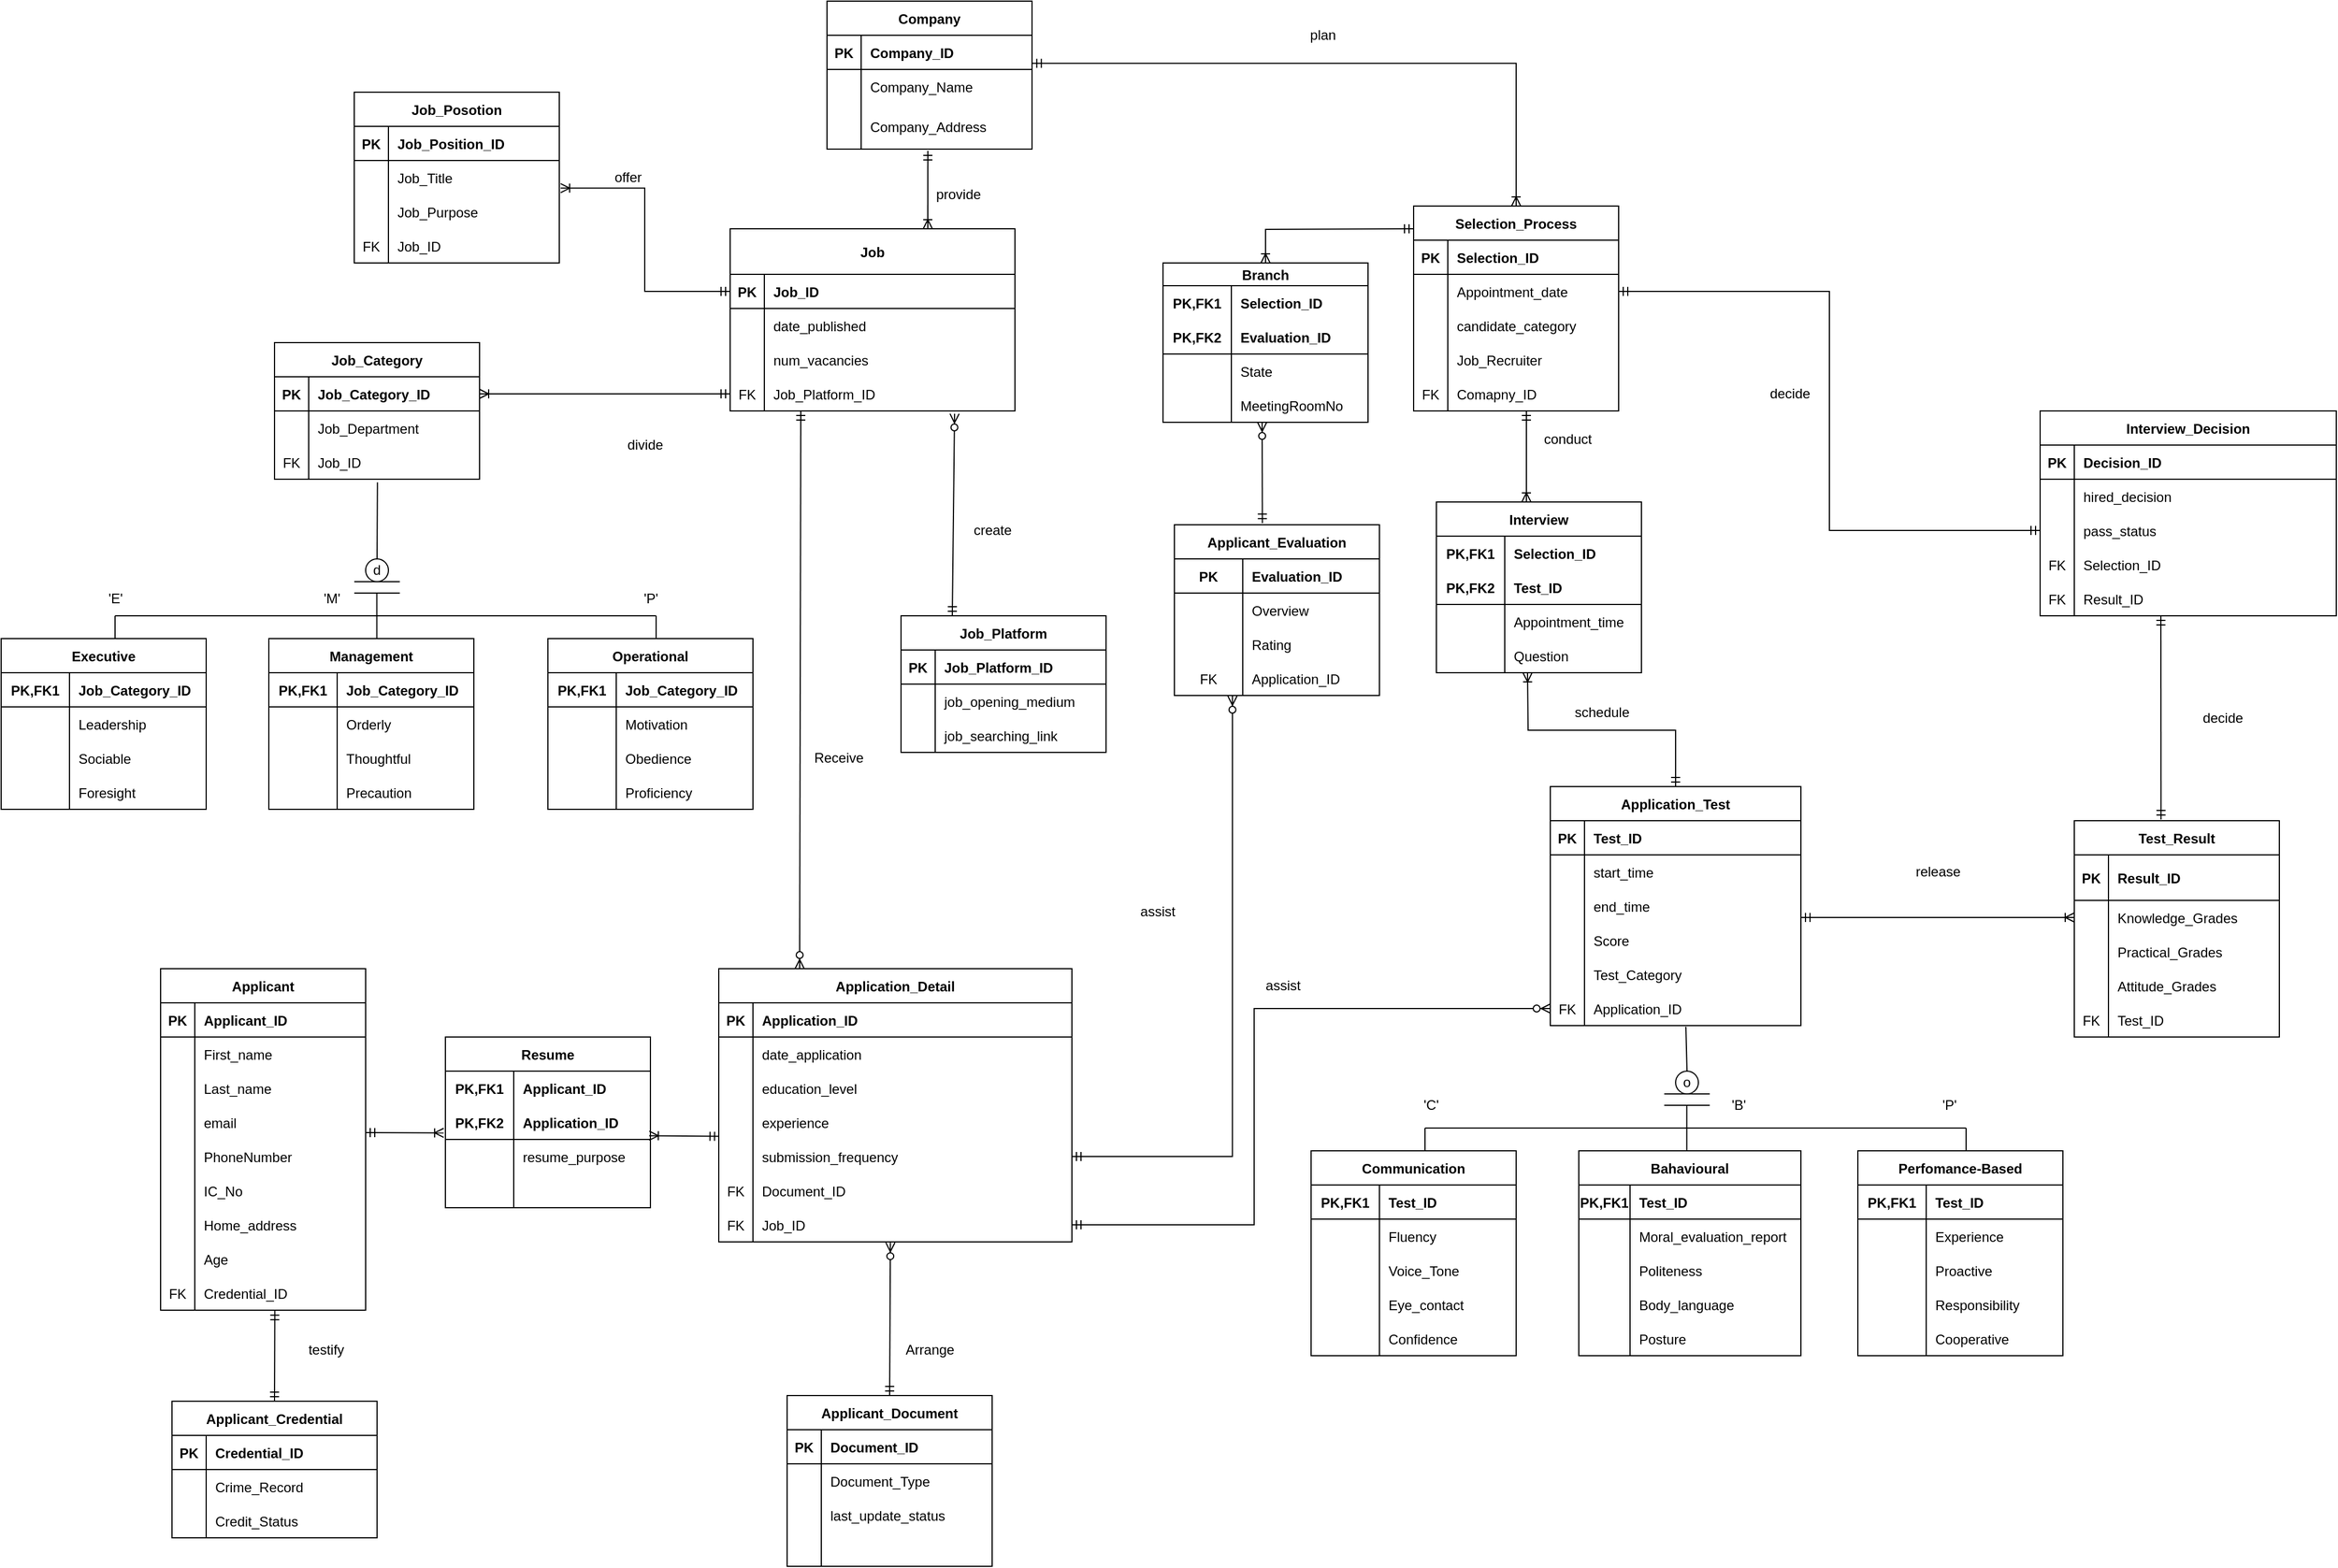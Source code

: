 <mxfile version="20.8.3" type="device"><diagram id="R2lEEEUBdFMjLlhIrx00" name="Page-1"><mxGraphModel dx="3074" dy="788" grid="1" gridSize="10" guides="1" tooltips="1" connect="1" arrows="1" fold="1" page="1" pageScale="1" pageWidth="1400" pageHeight="850" math="0" shadow="0" extFonts="Permanent Marker^https://fonts.googleapis.com/css?family=Permanent+Marker"><root><mxCell id="0"/><mxCell id="1" parent="0"/><mxCell id="71o1_mcIdPmuyhFp0Ntm-1" value="Company" style="shape=table;startSize=30;container=1;collapsible=1;childLayout=tableLayout;fixedRows=1;rowLines=0;fontStyle=1;align=center;resizeLast=1;" parent="1" vertex="1"><mxGeometry x="505" y="50" width="180" height="130" as="geometry"/></mxCell><mxCell id="71o1_mcIdPmuyhFp0Ntm-2" value="" style="shape=tableRow;horizontal=0;startSize=0;swimlaneHead=0;swimlaneBody=0;fillColor=none;collapsible=0;dropTarget=0;points=[[0,0.5],[1,0.5]];portConstraint=eastwest;top=0;left=0;right=0;bottom=1;" parent="71o1_mcIdPmuyhFp0Ntm-1" vertex="1"><mxGeometry y="30" width="180" height="30" as="geometry"/></mxCell><mxCell id="71o1_mcIdPmuyhFp0Ntm-3" value="PK" style="shape=partialRectangle;connectable=0;fillColor=none;top=0;left=0;bottom=0;right=0;fontStyle=1;overflow=hidden;" parent="71o1_mcIdPmuyhFp0Ntm-2" vertex="1"><mxGeometry width="30" height="30" as="geometry"><mxRectangle width="30" height="30" as="alternateBounds"/></mxGeometry></mxCell><mxCell id="71o1_mcIdPmuyhFp0Ntm-4" value="Company_ID" style="shape=partialRectangle;connectable=0;fillColor=none;top=0;left=0;bottom=0;right=0;align=left;spacingLeft=6;fontStyle=1;overflow=hidden;" parent="71o1_mcIdPmuyhFp0Ntm-2" vertex="1"><mxGeometry x="30" width="150" height="30" as="geometry"><mxRectangle width="150" height="30" as="alternateBounds"/></mxGeometry></mxCell><mxCell id="71o1_mcIdPmuyhFp0Ntm-5" value="" style="shape=tableRow;horizontal=0;startSize=0;swimlaneHead=0;swimlaneBody=0;fillColor=none;collapsible=0;dropTarget=0;points=[[0,0.5],[1,0.5]];portConstraint=eastwest;top=0;left=0;right=0;bottom=0;" parent="71o1_mcIdPmuyhFp0Ntm-1" vertex="1"><mxGeometry y="60" width="180" height="30" as="geometry"/></mxCell><mxCell id="71o1_mcIdPmuyhFp0Ntm-6" value="" style="shape=partialRectangle;connectable=0;fillColor=none;top=0;left=0;bottom=0;right=0;editable=1;overflow=hidden;" parent="71o1_mcIdPmuyhFp0Ntm-5" vertex="1"><mxGeometry width="30" height="30" as="geometry"><mxRectangle width="30" height="30" as="alternateBounds"/></mxGeometry></mxCell><mxCell id="71o1_mcIdPmuyhFp0Ntm-7" value="Company_Name" style="shape=partialRectangle;connectable=0;fillColor=none;top=0;left=0;bottom=0;right=0;align=left;spacingLeft=6;overflow=hidden;" parent="71o1_mcIdPmuyhFp0Ntm-5" vertex="1"><mxGeometry x="30" width="150" height="30" as="geometry"><mxRectangle width="150" height="30" as="alternateBounds"/></mxGeometry></mxCell><mxCell id="71o1_mcIdPmuyhFp0Ntm-8" value="" style="shape=tableRow;horizontal=0;startSize=0;swimlaneHead=0;swimlaneBody=0;fillColor=none;collapsible=0;dropTarget=0;points=[[0,0.5],[1,0.5]];portConstraint=eastwest;top=0;left=0;right=0;bottom=0;" parent="71o1_mcIdPmuyhFp0Ntm-1" vertex="1"><mxGeometry y="90" width="180" height="40" as="geometry"/></mxCell><mxCell id="71o1_mcIdPmuyhFp0Ntm-9" value="" style="shape=partialRectangle;connectable=0;fillColor=none;top=0;left=0;bottom=0;right=0;editable=1;overflow=hidden;" parent="71o1_mcIdPmuyhFp0Ntm-8" vertex="1"><mxGeometry width="30" height="40" as="geometry"><mxRectangle width="30" height="40" as="alternateBounds"/></mxGeometry></mxCell><mxCell id="71o1_mcIdPmuyhFp0Ntm-10" value="Company_Address    " style="shape=partialRectangle;connectable=0;fillColor=none;top=0;left=0;bottom=0;right=0;align=left;spacingLeft=6;overflow=hidden;" parent="71o1_mcIdPmuyhFp0Ntm-8" vertex="1"><mxGeometry x="30" width="150" height="40" as="geometry"><mxRectangle width="150" height="40" as="alternateBounds"/></mxGeometry></mxCell><mxCell id="71o1_mcIdPmuyhFp0Ntm-14" value="Job" style="shape=table;startSize=40;container=1;collapsible=1;childLayout=tableLayout;fixedRows=1;rowLines=0;fontStyle=1;align=center;resizeLast=1;" parent="1" vertex="1"><mxGeometry x="420" y="250" width="250" height="160" as="geometry"/></mxCell><mxCell id="71o1_mcIdPmuyhFp0Ntm-15" value="" style="shape=tableRow;horizontal=0;startSize=0;swimlaneHead=0;swimlaneBody=0;fillColor=none;collapsible=0;dropTarget=0;points=[[0,0.5],[1,0.5]];portConstraint=eastwest;top=0;left=0;right=0;bottom=1;" parent="71o1_mcIdPmuyhFp0Ntm-14" vertex="1"><mxGeometry y="40" width="250" height="30" as="geometry"/></mxCell><mxCell id="71o1_mcIdPmuyhFp0Ntm-16" value="PK" style="shape=partialRectangle;connectable=0;fillColor=none;top=0;left=0;bottom=0;right=0;fontStyle=1;overflow=hidden;" parent="71o1_mcIdPmuyhFp0Ntm-15" vertex="1"><mxGeometry width="30" height="30" as="geometry"><mxRectangle width="30" height="30" as="alternateBounds"/></mxGeometry></mxCell><mxCell id="71o1_mcIdPmuyhFp0Ntm-17" value="Job_ID" style="shape=partialRectangle;connectable=0;fillColor=none;top=0;left=0;bottom=0;right=0;align=left;spacingLeft=6;fontStyle=1;overflow=hidden;" parent="71o1_mcIdPmuyhFp0Ntm-15" vertex="1"><mxGeometry x="30" width="220" height="30" as="geometry"><mxRectangle width="220" height="30" as="alternateBounds"/></mxGeometry></mxCell><mxCell id="71o1_mcIdPmuyhFp0Ntm-21" value="" style="shape=tableRow;horizontal=0;startSize=0;swimlaneHead=0;swimlaneBody=0;fillColor=none;collapsible=0;dropTarget=0;points=[[0,0.5],[1,0.5]];portConstraint=eastwest;top=0;left=0;right=0;bottom=0;" parent="71o1_mcIdPmuyhFp0Ntm-14" vertex="1"><mxGeometry y="70" width="250" height="30" as="geometry"/></mxCell><mxCell id="71o1_mcIdPmuyhFp0Ntm-22" value="" style="shape=partialRectangle;connectable=0;fillColor=none;top=0;left=0;bottom=0;right=0;editable=1;overflow=hidden;" parent="71o1_mcIdPmuyhFp0Ntm-21" vertex="1"><mxGeometry width="30" height="30" as="geometry"><mxRectangle width="30" height="30" as="alternateBounds"/></mxGeometry></mxCell><mxCell id="71o1_mcIdPmuyhFp0Ntm-23" value="date_published" style="shape=partialRectangle;connectable=0;fillColor=none;top=0;left=0;bottom=0;right=0;align=left;spacingLeft=6;overflow=hidden;" parent="71o1_mcIdPmuyhFp0Ntm-21" vertex="1"><mxGeometry x="30" width="220" height="30" as="geometry"><mxRectangle width="220" height="30" as="alternateBounds"/></mxGeometry></mxCell><mxCell id="71o1_mcIdPmuyhFp0Ntm-24" value="" style="shape=tableRow;horizontal=0;startSize=0;swimlaneHead=0;swimlaneBody=0;fillColor=none;collapsible=0;dropTarget=0;points=[[0,0.5],[1,0.5]];portConstraint=eastwest;top=0;left=0;right=0;bottom=0;" parent="71o1_mcIdPmuyhFp0Ntm-14" vertex="1"><mxGeometry y="100" width="250" height="30" as="geometry"/></mxCell><mxCell id="71o1_mcIdPmuyhFp0Ntm-25" value="" style="shape=partialRectangle;connectable=0;fillColor=none;top=0;left=0;bottom=0;right=0;editable=1;overflow=hidden;" parent="71o1_mcIdPmuyhFp0Ntm-24" vertex="1"><mxGeometry width="30" height="30" as="geometry"><mxRectangle width="30" height="30" as="alternateBounds"/></mxGeometry></mxCell><mxCell id="71o1_mcIdPmuyhFp0Ntm-26" value="num_vacancies" style="shape=partialRectangle;connectable=0;fillColor=none;top=0;left=0;bottom=0;right=0;align=left;spacingLeft=6;overflow=hidden;" parent="71o1_mcIdPmuyhFp0Ntm-24" vertex="1"><mxGeometry x="30" width="220" height="30" as="geometry"><mxRectangle width="220" height="30" as="alternateBounds"/></mxGeometry></mxCell><mxCell id="71o1_mcIdPmuyhFp0Ntm-62" style="shape=tableRow;horizontal=0;startSize=0;swimlaneHead=0;swimlaneBody=0;fillColor=none;collapsible=0;dropTarget=0;points=[[0,0.5],[1,0.5]];portConstraint=eastwest;top=0;left=0;right=0;bottom=0;" parent="71o1_mcIdPmuyhFp0Ntm-14" vertex="1"><mxGeometry y="130" width="250" height="30" as="geometry"/></mxCell><mxCell id="71o1_mcIdPmuyhFp0Ntm-63" value="FK" style="shape=partialRectangle;connectable=0;fillColor=none;top=0;left=0;bottom=0;right=0;editable=1;overflow=hidden;" parent="71o1_mcIdPmuyhFp0Ntm-62" vertex="1"><mxGeometry width="30" height="30" as="geometry"><mxRectangle width="30" height="30" as="alternateBounds"/></mxGeometry></mxCell><mxCell id="71o1_mcIdPmuyhFp0Ntm-64" value="Job_Platform_ID" style="shape=partialRectangle;connectable=0;fillColor=none;top=0;left=0;bottom=0;right=0;align=left;spacingLeft=6;overflow=hidden;" parent="71o1_mcIdPmuyhFp0Ntm-62" vertex="1"><mxGeometry x="30" width="220" height="30" as="geometry"><mxRectangle width="220" height="30" as="alternateBounds"/></mxGeometry></mxCell><mxCell id="71o1_mcIdPmuyhFp0Ntm-27" value="Job_Category" style="shape=table;startSize=30;container=1;collapsible=1;childLayout=tableLayout;fixedRows=1;rowLines=0;fontStyle=1;align=center;resizeLast=1;" parent="1" vertex="1"><mxGeometry x="20" y="350" width="180" height="120" as="geometry"/></mxCell><mxCell id="71o1_mcIdPmuyhFp0Ntm-28" value="" style="shape=tableRow;horizontal=0;startSize=0;swimlaneHead=0;swimlaneBody=0;fillColor=none;collapsible=0;dropTarget=0;points=[[0,0.5],[1,0.5]];portConstraint=eastwest;top=0;left=0;right=0;bottom=1;" parent="71o1_mcIdPmuyhFp0Ntm-27" vertex="1"><mxGeometry y="30" width="180" height="30" as="geometry"/></mxCell><mxCell id="71o1_mcIdPmuyhFp0Ntm-29" value="PK" style="shape=partialRectangle;connectable=0;fillColor=none;top=0;left=0;bottom=0;right=0;fontStyle=1;overflow=hidden;" parent="71o1_mcIdPmuyhFp0Ntm-28" vertex="1"><mxGeometry width="30" height="30" as="geometry"><mxRectangle width="30" height="30" as="alternateBounds"/></mxGeometry></mxCell><mxCell id="71o1_mcIdPmuyhFp0Ntm-30" value="Job_Category_ID" style="shape=partialRectangle;connectable=0;fillColor=none;top=0;left=0;bottom=0;right=0;align=left;spacingLeft=6;fontStyle=1;overflow=hidden;" parent="71o1_mcIdPmuyhFp0Ntm-28" vertex="1"><mxGeometry x="30" width="150" height="30" as="geometry"><mxRectangle width="150" height="30" as="alternateBounds"/></mxGeometry></mxCell><mxCell id="71o1_mcIdPmuyhFp0Ntm-31" value="" style="shape=tableRow;horizontal=0;startSize=0;swimlaneHead=0;swimlaneBody=0;fillColor=none;collapsible=0;dropTarget=0;points=[[0,0.5],[1,0.5]];portConstraint=eastwest;top=0;left=0;right=0;bottom=0;" parent="71o1_mcIdPmuyhFp0Ntm-27" vertex="1"><mxGeometry y="60" width="180" height="30" as="geometry"/></mxCell><mxCell id="71o1_mcIdPmuyhFp0Ntm-32" value="" style="shape=partialRectangle;connectable=0;fillColor=none;top=0;left=0;bottom=0;right=0;editable=1;overflow=hidden;" parent="71o1_mcIdPmuyhFp0Ntm-31" vertex="1"><mxGeometry width="30" height="30" as="geometry"><mxRectangle width="30" height="30" as="alternateBounds"/></mxGeometry></mxCell><mxCell id="71o1_mcIdPmuyhFp0Ntm-33" value="Job_Department" style="shape=partialRectangle;connectable=0;fillColor=none;top=0;left=0;bottom=0;right=0;align=left;spacingLeft=6;overflow=hidden;" parent="71o1_mcIdPmuyhFp0Ntm-31" vertex="1"><mxGeometry x="30" width="150" height="30" as="geometry"><mxRectangle width="150" height="30" as="alternateBounds"/></mxGeometry></mxCell><mxCell id="zQ9rdJAC5674wREWvANi-1" style="shape=tableRow;horizontal=0;startSize=0;swimlaneHead=0;swimlaneBody=0;fillColor=none;collapsible=0;dropTarget=0;points=[[0,0.5],[1,0.5]];portConstraint=eastwest;top=0;left=0;right=0;bottom=0;" parent="71o1_mcIdPmuyhFp0Ntm-27" vertex="1"><mxGeometry y="90" width="180" height="30" as="geometry"/></mxCell><mxCell id="zQ9rdJAC5674wREWvANi-2" value="FK" style="shape=partialRectangle;connectable=0;fillColor=none;top=0;left=0;bottom=0;right=0;editable=1;overflow=hidden;" parent="zQ9rdJAC5674wREWvANi-1" vertex="1"><mxGeometry width="30" height="30" as="geometry"><mxRectangle width="30" height="30" as="alternateBounds"/></mxGeometry></mxCell><mxCell id="zQ9rdJAC5674wREWvANi-3" value="Job_ID" style="shape=partialRectangle;connectable=0;fillColor=none;top=0;left=0;bottom=0;right=0;align=left;spacingLeft=6;overflow=hidden;" parent="zQ9rdJAC5674wREWvANi-1" vertex="1"><mxGeometry x="30" width="150" height="30" as="geometry"><mxRectangle width="150" height="30" as="alternateBounds"/></mxGeometry></mxCell><mxCell id="71o1_mcIdPmuyhFp0Ntm-40" value="Job_Posotion" style="shape=table;startSize=30;container=1;collapsible=1;childLayout=tableLayout;fixedRows=1;rowLines=0;fontStyle=1;align=center;resizeLast=1;" parent="1" vertex="1"><mxGeometry x="90" y="130" width="180" height="150" as="geometry"/></mxCell><mxCell id="71o1_mcIdPmuyhFp0Ntm-41" value="" style="shape=tableRow;horizontal=0;startSize=0;swimlaneHead=0;swimlaneBody=0;fillColor=none;collapsible=0;dropTarget=0;points=[[0,0.5],[1,0.5]];portConstraint=eastwest;top=0;left=0;right=0;bottom=1;" parent="71o1_mcIdPmuyhFp0Ntm-40" vertex="1"><mxGeometry y="30" width="180" height="30" as="geometry"/></mxCell><mxCell id="71o1_mcIdPmuyhFp0Ntm-42" value="PK" style="shape=partialRectangle;connectable=0;fillColor=none;top=0;left=0;bottom=0;right=0;fontStyle=1;overflow=hidden;" parent="71o1_mcIdPmuyhFp0Ntm-41" vertex="1"><mxGeometry width="30" height="30" as="geometry"><mxRectangle width="30" height="30" as="alternateBounds"/></mxGeometry></mxCell><mxCell id="71o1_mcIdPmuyhFp0Ntm-43" value="Job_Position_ID" style="shape=partialRectangle;connectable=0;fillColor=none;top=0;left=0;bottom=0;right=0;align=left;spacingLeft=6;fontStyle=1;overflow=hidden;" parent="71o1_mcIdPmuyhFp0Ntm-41" vertex="1"><mxGeometry x="30" width="150" height="30" as="geometry"><mxRectangle width="150" height="30" as="alternateBounds"/></mxGeometry></mxCell><mxCell id="71o1_mcIdPmuyhFp0Ntm-44" value="" style="shape=tableRow;horizontal=0;startSize=0;swimlaneHead=0;swimlaneBody=0;fillColor=none;collapsible=0;dropTarget=0;points=[[0,0.5],[1,0.5]];portConstraint=eastwest;top=0;left=0;right=0;bottom=0;" parent="71o1_mcIdPmuyhFp0Ntm-40" vertex="1"><mxGeometry y="60" width="180" height="30" as="geometry"/></mxCell><mxCell id="71o1_mcIdPmuyhFp0Ntm-45" value="" style="shape=partialRectangle;connectable=0;fillColor=none;top=0;left=0;bottom=0;right=0;editable=1;overflow=hidden;" parent="71o1_mcIdPmuyhFp0Ntm-44" vertex="1"><mxGeometry width="30" height="30" as="geometry"><mxRectangle width="30" height="30" as="alternateBounds"/></mxGeometry></mxCell><mxCell id="71o1_mcIdPmuyhFp0Ntm-46" value="Job_Title" style="shape=partialRectangle;connectable=0;fillColor=none;top=0;left=0;bottom=0;right=0;align=left;spacingLeft=6;overflow=hidden;" parent="71o1_mcIdPmuyhFp0Ntm-44" vertex="1"><mxGeometry x="30" width="150" height="30" as="geometry"><mxRectangle width="150" height="30" as="alternateBounds"/></mxGeometry></mxCell><mxCell id="71o1_mcIdPmuyhFp0Ntm-47" value="" style="shape=tableRow;horizontal=0;startSize=0;swimlaneHead=0;swimlaneBody=0;fillColor=none;collapsible=0;dropTarget=0;points=[[0,0.5],[1,0.5]];portConstraint=eastwest;top=0;left=0;right=0;bottom=0;" parent="71o1_mcIdPmuyhFp0Ntm-40" vertex="1"><mxGeometry y="90" width="180" height="30" as="geometry"/></mxCell><mxCell id="71o1_mcIdPmuyhFp0Ntm-48" value="" style="shape=partialRectangle;connectable=0;fillColor=none;top=0;left=0;bottom=0;right=0;editable=1;overflow=hidden;" parent="71o1_mcIdPmuyhFp0Ntm-47" vertex="1"><mxGeometry width="30" height="30" as="geometry"><mxRectangle width="30" height="30" as="alternateBounds"/></mxGeometry></mxCell><mxCell id="71o1_mcIdPmuyhFp0Ntm-49" value="Job_Purpose" style="shape=partialRectangle;connectable=0;fillColor=none;top=0;left=0;bottom=0;right=0;align=left;spacingLeft=6;overflow=hidden;" parent="71o1_mcIdPmuyhFp0Ntm-47" vertex="1"><mxGeometry x="30" width="150" height="30" as="geometry"><mxRectangle width="150" height="30" as="alternateBounds"/></mxGeometry></mxCell><mxCell id="zQ9rdJAC5674wREWvANi-17" value="" style="shape=tableRow;horizontal=0;startSize=0;swimlaneHead=0;swimlaneBody=0;fillColor=none;collapsible=0;dropTarget=0;points=[[0,0.5],[1,0.5]];portConstraint=eastwest;top=0;left=0;right=0;bottom=0;" parent="71o1_mcIdPmuyhFp0Ntm-40" vertex="1"><mxGeometry y="120" width="180" height="30" as="geometry"/></mxCell><mxCell id="zQ9rdJAC5674wREWvANi-18" value="FK" style="shape=partialRectangle;connectable=0;fillColor=none;top=0;left=0;bottom=0;right=0;editable=1;overflow=hidden;" parent="zQ9rdJAC5674wREWvANi-17" vertex="1"><mxGeometry width="30" height="30" as="geometry"><mxRectangle width="30" height="30" as="alternateBounds"/></mxGeometry></mxCell><mxCell id="zQ9rdJAC5674wREWvANi-19" value="Job_ID" style="shape=partialRectangle;connectable=0;fillColor=none;top=0;left=0;bottom=0;right=0;align=left;spacingLeft=6;overflow=hidden;" parent="zQ9rdJAC5674wREWvANi-17" vertex="1"><mxGeometry x="30" width="150" height="30" as="geometry"><mxRectangle width="150" height="30" as="alternateBounds"/></mxGeometry></mxCell><mxCell id="71o1_mcIdPmuyhFp0Ntm-77" value="Job_Platform" style="shape=table;startSize=30;container=1;collapsible=1;childLayout=tableLayout;fixedRows=1;rowLines=0;fontStyle=1;align=center;resizeLast=1;" parent="1" vertex="1"><mxGeometry x="570" y="590" width="180" height="120" as="geometry"/></mxCell><mxCell id="71o1_mcIdPmuyhFp0Ntm-78" value="" style="shape=tableRow;horizontal=0;startSize=0;swimlaneHead=0;swimlaneBody=0;fillColor=none;collapsible=0;dropTarget=0;points=[[0,0.5],[1,0.5]];portConstraint=eastwest;top=0;left=0;right=0;bottom=1;" parent="71o1_mcIdPmuyhFp0Ntm-77" vertex="1"><mxGeometry y="30" width="180" height="30" as="geometry"/></mxCell><mxCell id="71o1_mcIdPmuyhFp0Ntm-79" value="PK" style="shape=partialRectangle;connectable=0;fillColor=none;top=0;left=0;bottom=0;right=0;fontStyle=1;overflow=hidden;" parent="71o1_mcIdPmuyhFp0Ntm-78" vertex="1"><mxGeometry width="30" height="30" as="geometry"><mxRectangle width="30" height="30" as="alternateBounds"/></mxGeometry></mxCell><mxCell id="71o1_mcIdPmuyhFp0Ntm-80" value="Job_Platform_ID" style="shape=partialRectangle;connectable=0;fillColor=none;top=0;left=0;bottom=0;right=0;align=left;spacingLeft=6;fontStyle=1;overflow=hidden;" parent="71o1_mcIdPmuyhFp0Ntm-78" vertex="1"><mxGeometry x="30" width="150" height="30" as="geometry"><mxRectangle width="150" height="30" as="alternateBounds"/></mxGeometry></mxCell><mxCell id="71o1_mcIdPmuyhFp0Ntm-81" value="" style="shape=tableRow;horizontal=0;startSize=0;swimlaneHead=0;swimlaneBody=0;fillColor=none;collapsible=0;dropTarget=0;points=[[0,0.5],[1,0.5]];portConstraint=eastwest;top=0;left=0;right=0;bottom=0;" parent="71o1_mcIdPmuyhFp0Ntm-77" vertex="1"><mxGeometry y="60" width="180" height="30" as="geometry"/></mxCell><mxCell id="71o1_mcIdPmuyhFp0Ntm-82" value="" style="shape=partialRectangle;connectable=0;fillColor=none;top=0;left=0;bottom=0;right=0;editable=1;overflow=hidden;" parent="71o1_mcIdPmuyhFp0Ntm-81" vertex="1"><mxGeometry width="30" height="30" as="geometry"><mxRectangle width="30" height="30" as="alternateBounds"/></mxGeometry></mxCell><mxCell id="71o1_mcIdPmuyhFp0Ntm-83" value="job_opening_medium" style="shape=partialRectangle;connectable=0;fillColor=none;top=0;left=0;bottom=0;right=0;align=left;spacingLeft=6;overflow=hidden;" parent="71o1_mcIdPmuyhFp0Ntm-81" vertex="1"><mxGeometry x="30" width="150" height="30" as="geometry"><mxRectangle width="150" height="30" as="alternateBounds"/></mxGeometry></mxCell><mxCell id="71o1_mcIdPmuyhFp0Ntm-93" style="shape=tableRow;horizontal=0;startSize=0;swimlaneHead=0;swimlaneBody=0;fillColor=none;collapsible=0;dropTarget=0;points=[[0,0.5],[1,0.5]];portConstraint=eastwest;top=0;left=0;right=0;bottom=0;" parent="71o1_mcIdPmuyhFp0Ntm-77" vertex="1"><mxGeometry y="90" width="180" height="30" as="geometry"/></mxCell><mxCell id="71o1_mcIdPmuyhFp0Ntm-94" style="shape=partialRectangle;connectable=0;fillColor=none;top=0;left=0;bottom=0;right=0;editable=1;overflow=hidden;" parent="71o1_mcIdPmuyhFp0Ntm-93" vertex="1"><mxGeometry width="30" height="30" as="geometry"><mxRectangle width="30" height="30" as="alternateBounds"/></mxGeometry></mxCell><mxCell id="71o1_mcIdPmuyhFp0Ntm-95" value="job_searching_link" style="shape=partialRectangle;connectable=0;fillColor=none;top=0;left=0;bottom=0;right=0;align=left;spacingLeft=6;overflow=hidden;" parent="71o1_mcIdPmuyhFp0Ntm-93" vertex="1"><mxGeometry x="30" width="150" height="30" as="geometry"><mxRectangle width="150" height="30" as="alternateBounds"/></mxGeometry></mxCell><mxCell id="71o1_mcIdPmuyhFp0Ntm-96" value="Application_Detail" style="shape=table;startSize=30;container=1;collapsible=1;childLayout=tableLayout;fixedRows=1;rowLines=0;fontStyle=1;align=center;resizeLast=1;" parent="1" vertex="1"><mxGeometry x="410" y="900" width="310" height="240" as="geometry"/></mxCell><mxCell id="71o1_mcIdPmuyhFp0Ntm-97" value="" style="shape=tableRow;horizontal=0;startSize=0;swimlaneHead=0;swimlaneBody=0;fillColor=none;collapsible=0;dropTarget=0;points=[[0,0.5],[1,0.5]];portConstraint=eastwest;top=0;left=0;right=0;bottom=1;" parent="71o1_mcIdPmuyhFp0Ntm-96" vertex="1"><mxGeometry y="30" width="310" height="30" as="geometry"/></mxCell><mxCell id="71o1_mcIdPmuyhFp0Ntm-98" value="PK" style="shape=partialRectangle;connectable=0;fillColor=none;top=0;left=0;bottom=0;right=0;fontStyle=1;overflow=hidden;" parent="71o1_mcIdPmuyhFp0Ntm-97" vertex="1"><mxGeometry width="30" height="30" as="geometry"><mxRectangle width="30" height="30" as="alternateBounds"/></mxGeometry></mxCell><mxCell id="71o1_mcIdPmuyhFp0Ntm-99" value="Application_ID" style="shape=partialRectangle;connectable=0;fillColor=none;top=0;left=0;bottom=0;right=0;align=left;spacingLeft=6;fontStyle=1;overflow=hidden;" parent="71o1_mcIdPmuyhFp0Ntm-97" vertex="1"><mxGeometry x="30" width="280" height="30" as="geometry"><mxRectangle width="280" height="30" as="alternateBounds"/></mxGeometry></mxCell><mxCell id="71o1_mcIdPmuyhFp0Ntm-100" value="" style="shape=tableRow;horizontal=0;startSize=0;swimlaneHead=0;swimlaneBody=0;fillColor=none;collapsible=0;dropTarget=0;points=[[0,0.5],[1,0.5]];portConstraint=eastwest;top=0;left=0;right=0;bottom=0;" parent="71o1_mcIdPmuyhFp0Ntm-96" vertex="1"><mxGeometry y="60" width="310" height="30" as="geometry"/></mxCell><mxCell id="71o1_mcIdPmuyhFp0Ntm-101" value="" style="shape=partialRectangle;connectable=0;fillColor=none;top=0;left=0;bottom=0;right=0;editable=1;overflow=hidden;" parent="71o1_mcIdPmuyhFp0Ntm-100" vertex="1"><mxGeometry width="30" height="30" as="geometry"><mxRectangle width="30" height="30" as="alternateBounds"/></mxGeometry></mxCell><mxCell id="71o1_mcIdPmuyhFp0Ntm-102" value="date_application" style="shape=partialRectangle;connectable=0;fillColor=none;top=0;left=0;bottom=0;right=0;align=left;spacingLeft=6;overflow=hidden;" parent="71o1_mcIdPmuyhFp0Ntm-100" vertex="1"><mxGeometry x="30" width="280" height="30" as="geometry"><mxRectangle width="280" height="30" as="alternateBounds"/></mxGeometry></mxCell><mxCell id="71o1_mcIdPmuyhFp0Ntm-103" value="" style="shape=tableRow;horizontal=0;startSize=0;swimlaneHead=0;swimlaneBody=0;fillColor=none;collapsible=0;dropTarget=0;points=[[0,0.5],[1,0.5]];portConstraint=eastwest;top=0;left=0;right=0;bottom=0;" parent="71o1_mcIdPmuyhFp0Ntm-96" vertex="1"><mxGeometry y="90" width="310" height="30" as="geometry"/></mxCell><mxCell id="71o1_mcIdPmuyhFp0Ntm-104" value="" style="shape=partialRectangle;connectable=0;fillColor=none;top=0;left=0;bottom=0;right=0;editable=1;overflow=hidden;" parent="71o1_mcIdPmuyhFp0Ntm-103" vertex="1"><mxGeometry width="30" height="30" as="geometry"><mxRectangle width="30" height="30" as="alternateBounds"/></mxGeometry></mxCell><mxCell id="71o1_mcIdPmuyhFp0Ntm-105" value="education_level" style="shape=partialRectangle;connectable=0;fillColor=none;top=0;left=0;bottom=0;right=0;align=left;spacingLeft=6;overflow=hidden;" parent="71o1_mcIdPmuyhFp0Ntm-103" vertex="1"><mxGeometry x="30" width="280" height="30" as="geometry"><mxRectangle width="280" height="30" as="alternateBounds"/></mxGeometry></mxCell><mxCell id="71o1_mcIdPmuyhFp0Ntm-106" value="" style="shape=tableRow;horizontal=0;startSize=0;swimlaneHead=0;swimlaneBody=0;fillColor=none;collapsible=0;dropTarget=0;points=[[0,0.5],[1,0.5]];portConstraint=eastwest;top=0;left=0;right=0;bottom=0;" parent="71o1_mcIdPmuyhFp0Ntm-96" vertex="1"><mxGeometry y="120" width="310" height="30" as="geometry"/></mxCell><mxCell id="71o1_mcIdPmuyhFp0Ntm-107" value="" style="shape=partialRectangle;connectable=0;fillColor=none;top=0;left=0;bottom=0;right=0;editable=1;overflow=hidden;" parent="71o1_mcIdPmuyhFp0Ntm-106" vertex="1"><mxGeometry width="30" height="30" as="geometry"><mxRectangle width="30" height="30" as="alternateBounds"/></mxGeometry></mxCell><mxCell id="71o1_mcIdPmuyhFp0Ntm-108" value="experience" style="shape=partialRectangle;connectable=0;fillColor=none;top=0;left=0;bottom=0;right=0;align=left;spacingLeft=6;overflow=hidden;" parent="71o1_mcIdPmuyhFp0Ntm-106" vertex="1"><mxGeometry x="30" width="280" height="30" as="geometry"><mxRectangle width="280" height="30" as="alternateBounds"/></mxGeometry></mxCell><mxCell id="71o1_mcIdPmuyhFp0Ntm-194" style="shape=tableRow;horizontal=0;startSize=0;swimlaneHead=0;swimlaneBody=0;fillColor=none;collapsible=0;dropTarget=0;points=[[0,0.5],[1,0.5]];portConstraint=eastwest;top=0;left=0;right=0;bottom=0;" parent="71o1_mcIdPmuyhFp0Ntm-96" vertex="1"><mxGeometry y="150" width="310" height="30" as="geometry"/></mxCell><mxCell id="71o1_mcIdPmuyhFp0Ntm-195" style="shape=partialRectangle;connectable=0;fillColor=none;top=0;left=0;bottom=0;right=0;editable=1;overflow=hidden;" parent="71o1_mcIdPmuyhFp0Ntm-194" vertex="1"><mxGeometry width="30" height="30" as="geometry"><mxRectangle width="30" height="30" as="alternateBounds"/></mxGeometry></mxCell><mxCell id="71o1_mcIdPmuyhFp0Ntm-196" value="submission_frequency" style="shape=partialRectangle;connectable=0;fillColor=none;top=0;left=0;bottom=0;right=0;align=left;spacingLeft=6;overflow=hidden;" parent="71o1_mcIdPmuyhFp0Ntm-194" vertex="1"><mxGeometry x="30" width="280" height="30" as="geometry"><mxRectangle width="280" height="30" as="alternateBounds"/></mxGeometry></mxCell><mxCell id="71o1_mcIdPmuyhFp0Ntm-124" style="shape=tableRow;horizontal=0;startSize=0;swimlaneHead=0;swimlaneBody=0;fillColor=none;collapsible=0;dropTarget=0;points=[[0,0.5],[1,0.5]];portConstraint=eastwest;top=0;left=0;right=0;bottom=0;" parent="71o1_mcIdPmuyhFp0Ntm-96" vertex="1"><mxGeometry y="180" width="310" height="30" as="geometry"/></mxCell><mxCell id="71o1_mcIdPmuyhFp0Ntm-125" value="FK" style="shape=partialRectangle;connectable=0;fillColor=none;top=0;left=0;bottom=0;right=0;editable=1;overflow=hidden;" parent="71o1_mcIdPmuyhFp0Ntm-124" vertex="1"><mxGeometry width="30" height="30" as="geometry"><mxRectangle width="30" height="30" as="alternateBounds"/></mxGeometry></mxCell><mxCell id="71o1_mcIdPmuyhFp0Ntm-126" value="Document_ID" style="shape=partialRectangle;connectable=0;fillColor=none;top=0;left=0;bottom=0;right=0;align=left;spacingLeft=6;overflow=hidden;" parent="71o1_mcIdPmuyhFp0Ntm-124" vertex="1"><mxGeometry x="30" width="280" height="30" as="geometry"><mxRectangle width="280" height="30" as="alternateBounds"/></mxGeometry></mxCell><mxCell id="4Cxj3h32IRIL3-hiBH4p-3" style="shape=tableRow;horizontal=0;startSize=0;swimlaneHead=0;swimlaneBody=0;fillColor=none;collapsible=0;dropTarget=0;points=[[0,0.5],[1,0.5]];portConstraint=eastwest;top=0;left=0;right=0;bottom=0;" parent="71o1_mcIdPmuyhFp0Ntm-96" vertex="1"><mxGeometry y="210" width="310" height="30" as="geometry"/></mxCell><mxCell id="4Cxj3h32IRIL3-hiBH4p-4" value="FK" style="shape=partialRectangle;connectable=0;fillColor=none;top=0;left=0;bottom=0;right=0;editable=1;overflow=hidden;" parent="4Cxj3h32IRIL3-hiBH4p-3" vertex="1"><mxGeometry width="30" height="30" as="geometry"><mxRectangle width="30" height="30" as="alternateBounds"/></mxGeometry></mxCell><mxCell id="4Cxj3h32IRIL3-hiBH4p-5" value="Job_ID" style="shape=partialRectangle;connectable=0;fillColor=none;top=0;left=0;bottom=0;right=0;align=left;spacingLeft=6;overflow=hidden;" parent="4Cxj3h32IRIL3-hiBH4p-3" vertex="1"><mxGeometry x="30" width="280" height="30" as="geometry"><mxRectangle width="280" height="30" as="alternateBounds"/></mxGeometry></mxCell><mxCell id="71o1_mcIdPmuyhFp0Ntm-127" value="Applicant" style="shape=table;startSize=30;container=1;collapsible=1;childLayout=tableLayout;fixedRows=1;rowLines=0;fontStyle=1;align=center;resizeLast=1;" parent="1" vertex="1"><mxGeometry x="-80" y="900" width="180" height="300" as="geometry"/></mxCell><mxCell id="71o1_mcIdPmuyhFp0Ntm-128" value="" style="shape=tableRow;horizontal=0;startSize=0;swimlaneHead=0;swimlaneBody=0;fillColor=none;collapsible=0;dropTarget=0;points=[[0,0.5],[1,0.5]];portConstraint=eastwest;top=0;left=0;right=0;bottom=1;" parent="71o1_mcIdPmuyhFp0Ntm-127" vertex="1"><mxGeometry y="30" width="180" height="30" as="geometry"/></mxCell><mxCell id="71o1_mcIdPmuyhFp0Ntm-129" value="PK" style="shape=partialRectangle;connectable=0;fillColor=none;top=0;left=0;bottom=0;right=0;fontStyle=1;overflow=hidden;" parent="71o1_mcIdPmuyhFp0Ntm-128" vertex="1"><mxGeometry width="30" height="30" as="geometry"><mxRectangle width="30" height="30" as="alternateBounds"/></mxGeometry></mxCell><mxCell id="71o1_mcIdPmuyhFp0Ntm-130" value="Applicant_ID" style="shape=partialRectangle;connectable=0;fillColor=none;top=0;left=0;bottom=0;right=0;align=left;spacingLeft=6;fontStyle=1;overflow=hidden;" parent="71o1_mcIdPmuyhFp0Ntm-128" vertex="1"><mxGeometry x="30" width="150" height="30" as="geometry"><mxRectangle width="150" height="30" as="alternateBounds"/></mxGeometry></mxCell><mxCell id="71o1_mcIdPmuyhFp0Ntm-131" value="" style="shape=tableRow;horizontal=0;startSize=0;swimlaneHead=0;swimlaneBody=0;fillColor=none;collapsible=0;dropTarget=0;points=[[0,0.5],[1,0.5]];portConstraint=eastwest;top=0;left=0;right=0;bottom=0;" parent="71o1_mcIdPmuyhFp0Ntm-127" vertex="1"><mxGeometry y="60" width="180" height="30" as="geometry"/></mxCell><mxCell id="71o1_mcIdPmuyhFp0Ntm-132" value="" style="shape=partialRectangle;connectable=0;fillColor=none;top=0;left=0;bottom=0;right=0;editable=1;overflow=hidden;" parent="71o1_mcIdPmuyhFp0Ntm-131" vertex="1"><mxGeometry width="30" height="30" as="geometry"><mxRectangle width="30" height="30" as="alternateBounds"/></mxGeometry></mxCell><mxCell id="71o1_mcIdPmuyhFp0Ntm-133" value="First_name" style="shape=partialRectangle;connectable=0;fillColor=none;top=0;left=0;bottom=0;right=0;align=left;spacingLeft=6;overflow=hidden;" parent="71o1_mcIdPmuyhFp0Ntm-131" vertex="1"><mxGeometry x="30" width="150" height="30" as="geometry"><mxRectangle width="150" height="30" as="alternateBounds"/></mxGeometry></mxCell><mxCell id="71o1_mcIdPmuyhFp0Ntm-134" value="" style="shape=tableRow;horizontal=0;startSize=0;swimlaneHead=0;swimlaneBody=0;fillColor=none;collapsible=0;dropTarget=0;points=[[0,0.5],[1,0.5]];portConstraint=eastwest;top=0;left=0;right=0;bottom=0;" parent="71o1_mcIdPmuyhFp0Ntm-127" vertex="1"><mxGeometry y="90" width="180" height="30" as="geometry"/></mxCell><mxCell id="71o1_mcIdPmuyhFp0Ntm-135" value="" style="shape=partialRectangle;connectable=0;fillColor=none;top=0;left=0;bottom=0;right=0;editable=1;overflow=hidden;" parent="71o1_mcIdPmuyhFp0Ntm-134" vertex="1"><mxGeometry width="30" height="30" as="geometry"><mxRectangle width="30" height="30" as="alternateBounds"/></mxGeometry></mxCell><mxCell id="71o1_mcIdPmuyhFp0Ntm-136" value="Last_name" style="shape=partialRectangle;connectable=0;fillColor=none;top=0;left=0;bottom=0;right=0;align=left;spacingLeft=6;overflow=hidden;" parent="71o1_mcIdPmuyhFp0Ntm-134" vertex="1"><mxGeometry x="30" width="150" height="30" as="geometry"><mxRectangle width="150" height="30" as="alternateBounds"/></mxGeometry></mxCell><mxCell id="71o1_mcIdPmuyhFp0Ntm-137" value="" style="shape=tableRow;horizontal=0;startSize=0;swimlaneHead=0;swimlaneBody=0;fillColor=none;collapsible=0;dropTarget=0;points=[[0,0.5],[1,0.5]];portConstraint=eastwest;top=0;left=0;right=0;bottom=0;" parent="71o1_mcIdPmuyhFp0Ntm-127" vertex="1"><mxGeometry y="120" width="180" height="30" as="geometry"/></mxCell><mxCell id="71o1_mcIdPmuyhFp0Ntm-138" value="" style="shape=partialRectangle;connectable=0;fillColor=none;top=0;left=0;bottom=0;right=0;editable=1;overflow=hidden;" parent="71o1_mcIdPmuyhFp0Ntm-137" vertex="1"><mxGeometry width="30" height="30" as="geometry"><mxRectangle width="30" height="30" as="alternateBounds"/></mxGeometry></mxCell><mxCell id="71o1_mcIdPmuyhFp0Ntm-139" value="email" style="shape=partialRectangle;connectable=0;fillColor=none;top=0;left=0;bottom=0;right=0;align=left;spacingLeft=6;overflow=hidden;" parent="71o1_mcIdPmuyhFp0Ntm-137" vertex="1"><mxGeometry x="30" width="150" height="30" as="geometry"><mxRectangle width="150" height="30" as="alternateBounds"/></mxGeometry></mxCell><mxCell id="71o1_mcIdPmuyhFp0Ntm-140" style="shape=tableRow;horizontal=0;startSize=0;swimlaneHead=0;swimlaneBody=0;fillColor=none;collapsible=0;dropTarget=0;points=[[0,0.5],[1,0.5]];portConstraint=eastwest;top=0;left=0;right=0;bottom=0;" parent="71o1_mcIdPmuyhFp0Ntm-127" vertex="1"><mxGeometry y="150" width="180" height="30" as="geometry"/></mxCell><mxCell id="71o1_mcIdPmuyhFp0Ntm-141" style="shape=partialRectangle;connectable=0;fillColor=none;top=0;left=0;bottom=0;right=0;editable=1;overflow=hidden;" parent="71o1_mcIdPmuyhFp0Ntm-140" vertex="1"><mxGeometry width="30" height="30" as="geometry"><mxRectangle width="30" height="30" as="alternateBounds"/></mxGeometry></mxCell><mxCell id="71o1_mcIdPmuyhFp0Ntm-142" value="PhoneNumber" style="shape=partialRectangle;connectable=0;fillColor=none;top=0;left=0;bottom=0;right=0;align=left;spacingLeft=6;overflow=hidden;" parent="71o1_mcIdPmuyhFp0Ntm-140" vertex="1"><mxGeometry x="30" width="150" height="30" as="geometry"><mxRectangle width="150" height="30" as="alternateBounds"/></mxGeometry></mxCell><mxCell id="71o1_mcIdPmuyhFp0Ntm-143" style="shape=tableRow;horizontal=0;startSize=0;swimlaneHead=0;swimlaneBody=0;fillColor=none;collapsible=0;dropTarget=0;points=[[0,0.5],[1,0.5]];portConstraint=eastwest;top=0;left=0;right=0;bottom=0;" parent="71o1_mcIdPmuyhFp0Ntm-127" vertex="1"><mxGeometry y="180" width="180" height="30" as="geometry"/></mxCell><mxCell id="71o1_mcIdPmuyhFp0Ntm-144" style="shape=partialRectangle;connectable=0;fillColor=none;top=0;left=0;bottom=0;right=0;editable=1;overflow=hidden;" parent="71o1_mcIdPmuyhFp0Ntm-143" vertex="1"><mxGeometry width="30" height="30" as="geometry"><mxRectangle width="30" height="30" as="alternateBounds"/></mxGeometry></mxCell><mxCell id="71o1_mcIdPmuyhFp0Ntm-145" value="IC_No" style="shape=partialRectangle;connectable=0;fillColor=none;top=0;left=0;bottom=0;right=0;align=left;spacingLeft=6;overflow=hidden;" parent="71o1_mcIdPmuyhFp0Ntm-143" vertex="1"><mxGeometry x="30" width="150" height="30" as="geometry"><mxRectangle width="150" height="30" as="alternateBounds"/></mxGeometry></mxCell><mxCell id="71o1_mcIdPmuyhFp0Ntm-146" style="shape=tableRow;horizontal=0;startSize=0;swimlaneHead=0;swimlaneBody=0;fillColor=none;collapsible=0;dropTarget=0;points=[[0,0.5],[1,0.5]];portConstraint=eastwest;top=0;left=0;right=0;bottom=0;" parent="71o1_mcIdPmuyhFp0Ntm-127" vertex="1"><mxGeometry y="210" width="180" height="30" as="geometry"/></mxCell><mxCell id="71o1_mcIdPmuyhFp0Ntm-147" style="shape=partialRectangle;connectable=0;fillColor=none;top=0;left=0;bottom=0;right=0;editable=1;overflow=hidden;" parent="71o1_mcIdPmuyhFp0Ntm-146" vertex="1"><mxGeometry width="30" height="30" as="geometry"><mxRectangle width="30" height="30" as="alternateBounds"/></mxGeometry></mxCell><mxCell id="71o1_mcIdPmuyhFp0Ntm-148" value="Home_address" style="shape=partialRectangle;connectable=0;fillColor=none;top=0;left=0;bottom=0;right=0;align=left;spacingLeft=6;overflow=hidden;" parent="71o1_mcIdPmuyhFp0Ntm-146" vertex="1"><mxGeometry x="30" width="150" height="30" as="geometry"><mxRectangle width="150" height="30" as="alternateBounds"/></mxGeometry></mxCell><mxCell id="71o1_mcIdPmuyhFp0Ntm-149" style="shape=tableRow;horizontal=0;startSize=0;swimlaneHead=0;swimlaneBody=0;fillColor=none;collapsible=0;dropTarget=0;points=[[0,0.5],[1,0.5]];portConstraint=eastwest;top=0;left=0;right=0;bottom=0;" parent="71o1_mcIdPmuyhFp0Ntm-127" vertex="1"><mxGeometry y="240" width="180" height="30" as="geometry"/></mxCell><mxCell id="71o1_mcIdPmuyhFp0Ntm-150" style="shape=partialRectangle;connectable=0;fillColor=none;top=0;left=0;bottom=0;right=0;editable=1;overflow=hidden;" parent="71o1_mcIdPmuyhFp0Ntm-149" vertex="1"><mxGeometry width="30" height="30" as="geometry"><mxRectangle width="30" height="30" as="alternateBounds"/></mxGeometry></mxCell><mxCell id="71o1_mcIdPmuyhFp0Ntm-151" value="Age" style="shape=partialRectangle;connectable=0;fillColor=none;top=0;left=0;bottom=0;right=0;align=left;spacingLeft=6;overflow=hidden;" parent="71o1_mcIdPmuyhFp0Ntm-149" vertex="1"><mxGeometry x="30" width="150" height="30" as="geometry"><mxRectangle width="150" height="30" as="alternateBounds"/></mxGeometry></mxCell><mxCell id="Hur6mdQS5sna7TTgHR83-1" style="shape=tableRow;horizontal=0;startSize=0;swimlaneHead=0;swimlaneBody=0;fillColor=none;collapsible=0;dropTarget=0;points=[[0,0.5],[1,0.5]];portConstraint=eastwest;top=0;left=0;right=0;bottom=0;" parent="71o1_mcIdPmuyhFp0Ntm-127" vertex="1"><mxGeometry y="270" width="180" height="30" as="geometry"/></mxCell><mxCell id="Hur6mdQS5sna7TTgHR83-2" value="FK" style="shape=partialRectangle;connectable=0;fillColor=none;top=0;left=0;bottom=0;right=0;editable=1;overflow=hidden;" parent="Hur6mdQS5sna7TTgHR83-1" vertex="1"><mxGeometry width="30" height="30" as="geometry"><mxRectangle width="30" height="30" as="alternateBounds"/></mxGeometry></mxCell><mxCell id="Hur6mdQS5sna7TTgHR83-3" value="Credential_ID" style="shape=partialRectangle;connectable=0;fillColor=none;top=0;left=0;bottom=0;right=0;align=left;spacingLeft=6;overflow=hidden;" parent="Hur6mdQS5sna7TTgHR83-1" vertex="1"><mxGeometry x="30" width="150" height="30" as="geometry"><mxRectangle width="150" height="30" as="alternateBounds"/></mxGeometry></mxCell><mxCell id="71o1_mcIdPmuyhFp0Ntm-155" value="Applicant_Credential" style="shape=table;startSize=30;container=1;collapsible=1;childLayout=tableLayout;fixedRows=1;rowLines=0;fontStyle=1;align=center;resizeLast=1;" parent="1" vertex="1"><mxGeometry x="-70" y="1280" width="180" height="120" as="geometry"/></mxCell><mxCell id="71o1_mcIdPmuyhFp0Ntm-156" value="" style="shape=tableRow;horizontal=0;startSize=0;swimlaneHead=0;swimlaneBody=0;fillColor=none;collapsible=0;dropTarget=0;points=[[0,0.5],[1,0.5]];portConstraint=eastwest;top=0;left=0;right=0;bottom=1;" parent="71o1_mcIdPmuyhFp0Ntm-155" vertex="1"><mxGeometry y="30" width="180" height="30" as="geometry"/></mxCell><mxCell id="71o1_mcIdPmuyhFp0Ntm-157" value="PK" style="shape=partialRectangle;connectable=0;fillColor=none;top=0;left=0;bottom=0;right=0;fontStyle=1;overflow=hidden;" parent="71o1_mcIdPmuyhFp0Ntm-156" vertex="1"><mxGeometry width="30" height="30" as="geometry"><mxRectangle width="30" height="30" as="alternateBounds"/></mxGeometry></mxCell><mxCell id="71o1_mcIdPmuyhFp0Ntm-158" value="Credential_ID" style="shape=partialRectangle;connectable=0;fillColor=none;top=0;left=0;bottom=0;right=0;align=left;spacingLeft=6;fontStyle=1;overflow=hidden;" parent="71o1_mcIdPmuyhFp0Ntm-156" vertex="1"><mxGeometry x="30" width="150" height="30" as="geometry"><mxRectangle width="150" height="30" as="alternateBounds"/></mxGeometry></mxCell><mxCell id="71o1_mcIdPmuyhFp0Ntm-159" value="" style="shape=tableRow;horizontal=0;startSize=0;swimlaneHead=0;swimlaneBody=0;fillColor=none;collapsible=0;dropTarget=0;points=[[0,0.5],[1,0.5]];portConstraint=eastwest;top=0;left=0;right=0;bottom=0;" parent="71o1_mcIdPmuyhFp0Ntm-155" vertex="1"><mxGeometry y="60" width="180" height="30" as="geometry"/></mxCell><mxCell id="71o1_mcIdPmuyhFp0Ntm-160" value="" style="shape=partialRectangle;connectable=0;fillColor=none;top=0;left=0;bottom=0;right=0;editable=1;overflow=hidden;" parent="71o1_mcIdPmuyhFp0Ntm-159" vertex="1"><mxGeometry width="30" height="30" as="geometry"><mxRectangle width="30" height="30" as="alternateBounds"/></mxGeometry></mxCell><mxCell id="71o1_mcIdPmuyhFp0Ntm-161" value="Crime_Record" style="shape=partialRectangle;connectable=0;fillColor=none;top=0;left=0;bottom=0;right=0;align=left;spacingLeft=6;overflow=hidden;" parent="71o1_mcIdPmuyhFp0Ntm-159" vertex="1"><mxGeometry x="30" width="150" height="30" as="geometry"><mxRectangle width="150" height="30" as="alternateBounds"/></mxGeometry></mxCell><mxCell id="71o1_mcIdPmuyhFp0Ntm-162" value="" style="shape=tableRow;horizontal=0;startSize=0;swimlaneHead=0;swimlaneBody=0;fillColor=none;collapsible=0;dropTarget=0;points=[[0,0.5],[1,0.5]];portConstraint=eastwest;top=0;left=0;right=0;bottom=0;" parent="71o1_mcIdPmuyhFp0Ntm-155" vertex="1"><mxGeometry y="90" width="180" height="30" as="geometry"/></mxCell><mxCell id="71o1_mcIdPmuyhFp0Ntm-163" value="" style="shape=partialRectangle;connectable=0;fillColor=none;top=0;left=0;bottom=0;right=0;editable=1;overflow=hidden;" parent="71o1_mcIdPmuyhFp0Ntm-162" vertex="1"><mxGeometry width="30" height="30" as="geometry"><mxRectangle width="30" height="30" as="alternateBounds"/></mxGeometry></mxCell><mxCell id="71o1_mcIdPmuyhFp0Ntm-164" value="Credit_Status" style="shape=partialRectangle;connectable=0;fillColor=none;top=0;left=0;bottom=0;right=0;align=left;spacingLeft=6;overflow=hidden;" parent="71o1_mcIdPmuyhFp0Ntm-162" vertex="1"><mxGeometry x="30" width="150" height="30" as="geometry"><mxRectangle width="150" height="30" as="alternateBounds"/></mxGeometry></mxCell><mxCell id="71o1_mcIdPmuyhFp0Ntm-168" value="Applicant_Document" style="shape=table;startSize=30;container=1;collapsible=1;childLayout=tableLayout;fixedRows=1;rowLines=0;fontStyle=1;align=center;resizeLast=1;" parent="1" vertex="1"><mxGeometry x="470" y="1275" width="180" height="150" as="geometry"/></mxCell><mxCell id="71o1_mcIdPmuyhFp0Ntm-169" value="" style="shape=tableRow;horizontal=0;startSize=0;swimlaneHead=0;swimlaneBody=0;fillColor=none;collapsible=0;dropTarget=0;points=[[0,0.5],[1,0.5]];portConstraint=eastwest;top=0;left=0;right=0;bottom=1;" parent="71o1_mcIdPmuyhFp0Ntm-168" vertex="1"><mxGeometry y="30" width="180" height="30" as="geometry"/></mxCell><mxCell id="71o1_mcIdPmuyhFp0Ntm-170" value="PK" style="shape=partialRectangle;connectable=0;fillColor=none;top=0;left=0;bottom=0;right=0;fontStyle=1;overflow=hidden;" parent="71o1_mcIdPmuyhFp0Ntm-169" vertex="1"><mxGeometry width="30" height="30" as="geometry"><mxRectangle width="30" height="30" as="alternateBounds"/></mxGeometry></mxCell><mxCell id="71o1_mcIdPmuyhFp0Ntm-171" value="Document_ID" style="shape=partialRectangle;connectable=0;fillColor=none;top=0;left=0;bottom=0;right=0;align=left;spacingLeft=6;fontStyle=1;overflow=hidden;" parent="71o1_mcIdPmuyhFp0Ntm-169" vertex="1"><mxGeometry x="30" width="150" height="30" as="geometry"><mxRectangle width="150" height="30" as="alternateBounds"/></mxGeometry></mxCell><mxCell id="71o1_mcIdPmuyhFp0Ntm-172" value="" style="shape=tableRow;horizontal=0;startSize=0;swimlaneHead=0;swimlaneBody=0;fillColor=none;collapsible=0;dropTarget=0;points=[[0,0.5],[1,0.5]];portConstraint=eastwest;top=0;left=0;right=0;bottom=0;" parent="71o1_mcIdPmuyhFp0Ntm-168" vertex="1"><mxGeometry y="60" width="180" height="30" as="geometry"/></mxCell><mxCell id="71o1_mcIdPmuyhFp0Ntm-173" value="" style="shape=partialRectangle;connectable=0;fillColor=none;top=0;left=0;bottom=0;right=0;editable=1;overflow=hidden;" parent="71o1_mcIdPmuyhFp0Ntm-172" vertex="1"><mxGeometry width="30" height="30" as="geometry"><mxRectangle width="30" height="30" as="alternateBounds"/></mxGeometry></mxCell><mxCell id="71o1_mcIdPmuyhFp0Ntm-174" value="Document_Type" style="shape=partialRectangle;connectable=0;fillColor=none;top=0;left=0;bottom=0;right=0;align=left;spacingLeft=6;overflow=hidden;" parent="71o1_mcIdPmuyhFp0Ntm-172" vertex="1"><mxGeometry x="30" width="150" height="30" as="geometry"><mxRectangle width="150" height="30" as="alternateBounds"/></mxGeometry></mxCell><mxCell id="71o1_mcIdPmuyhFp0Ntm-175" value="" style="shape=tableRow;horizontal=0;startSize=0;swimlaneHead=0;swimlaneBody=0;fillColor=none;collapsible=0;dropTarget=0;points=[[0,0.5],[1,0.5]];portConstraint=eastwest;top=0;left=0;right=0;bottom=0;" parent="71o1_mcIdPmuyhFp0Ntm-168" vertex="1"><mxGeometry y="90" width="180" height="30" as="geometry"/></mxCell><mxCell id="71o1_mcIdPmuyhFp0Ntm-176" value="" style="shape=partialRectangle;connectable=0;fillColor=none;top=0;left=0;bottom=0;right=0;editable=1;overflow=hidden;" parent="71o1_mcIdPmuyhFp0Ntm-175" vertex="1"><mxGeometry width="30" height="30" as="geometry"><mxRectangle width="30" height="30" as="alternateBounds"/></mxGeometry></mxCell><mxCell id="71o1_mcIdPmuyhFp0Ntm-177" value="last_update_status" style="shape=partialRectangle;connectable=0;fillColor=none;top=0;left=0;bottom=0;right=0;align=left;spacingLeft=6;overflow=hidden;" parent="71o1_mcIdPmuyhFp0Ntm-175" vertex="1"><mxGeometry x="30" width="150" height="30" as="geometry"><mxRectangle width="150" height="30" as="alternateBounds"/></mxGeometry></mxCell><mxCell id="71o1_mcIdPmuyhFp0Ntm-178" value="" style="shape=tableRow;horizontal=0;startSize=0;swimlaneHead=0;swimlaneBody=0;fillColor=none;collapsible=0;dropTarget=0;points=[[0,0.5],[1,0.5]];portConstraint=eastwest;top=0;left=0;right=0;bottom=0;" parent="71o1_mcIdPmuyhFp0Ntm-168" vertex="1"><mxGeometry y="120" width="180" height="30" as="geometry"/></mxCell><mxCell id="71o1_mcIdPmuyhFp0Ntm-179" value="" style="shape=partialRectangle;connectable=0;fillColor=none;top=0;left=0;bottom=0;right=0;editable=1;overflow=hidden;" parent="71o1_mcIdPmuyhFp0Ntm-178" vertex="1"><mxGeometry width="30" height="30" as="geometry"><mxRectangle width="30" height="30" as="alternateBounds"/></mxGeometry></mxCell><mxCell id="71o1_mcIdPmuyhFp0Ntm-180" value="" style="shape=partialRectangle;connectable=0;fillColor=none;top=0;left=0;bottom=0;right=0;align=left;spacingLeft=6;overflow=hidden;" parent="71o1_mcIdPmuyhFp0Ntm-178" vertex="1"><mxGeometry x="30" width="150" height="30" as="geometry"><mxRectangle width="150" height="30" as="alternateBounds"/></mxGeometry></mxCell><mxCell id="71o1_mcIdPmuyhFp0Ntm-197" value="Selection_Process" style="shape=table;startSize=30;container=1;collapsible=1;childLayout=tableLayout;fixedRows=1;rowLines=0;fontStyle=1;align=center;resizeLast=1;" parent="1" vertex="1"><mxGeometry x="1020" y="230" width="180" height="180" as="geometry"/></mxCell><mxCell id="71o1_mcIdPmuyhFp0Ntm-198" value="" style="shape=tableRow;horizontal=0;startSize=0;swimlaneHead=0;swimlaneBody=0;fillColor=none;collapsible=0;dropTarget=0;points=[[0,0.5],[1,0.5]];portConstraint=eastwest;top=0;left=0;right=0;bottom=1;" parent="71o1_mcIdPmuyhFp0Ntm-197" vertex="1"><mxGeometry y="30" width="180" height="30" as="geometry"/></mxCell><mxCell id="71o1_mcIdPmuyhFp0Ntm-199" value="PK" style="shape=partialRectangle;connectable=0;fillColor=none;top=0;left=0;bottom=0;right=0;fontStyle=1;overflow=hidden;" parent="71o1_mcIdPmuyhFp0Ntm-198" vertex="1"><mxGeometry width="30" height="30" as="geometry"><mxRectangle width="30" height="30" as="alternateBounds"/></mxGeometry></mxCell><mxCell id="71o1_mcIdPmuyhFp0Ntm-200" value="Selection_ID" style="shape=partialRectangle;connectable=0;fillColor=none;top=0;left=0;bottom=0;right=0;align=left;spacingLeft=6;fontStyle=1;overflow=hidden;" parent="71o1_mcIdPmuyhFp0Ntm-198" vertex="1"><mxGeometry x="30" width="150" height="30" as="geometry"><mxRectangle width="150" height="30" as="alternateBounds"/></mxGeometry></mxCell><mxCell id="71o1_mcIdPmuyhFp0Ntm-201" value="" style="shape=tableRow;horizontal=0;startSize=0;swimlaneHead=0;swimlaneBody=0;fillColor=none;collapsible=0;dropTarget=0;points=[[0,0.5],[1,0.5]];portConstraint=eastwest;top=0;left=0;right=0;bottom=0;" parent="71o1_mcIdPmuyhFp0Ntm-197" vertex="1"><mxGeometry y="60" width="180" height="30" as="geometry"/></mxCell><mxCell id="71o1_mcIdPmuyhFp0Ntm-202" value="" style="shape=partialRectangle;connectable=0;fillColor=none;top=0;left=0;bottom=0;right=0;editable=1;overflow=hidden;" parent="71o1_mcIdPmuyhFp0Ntm-201" vertex="1"><mxGeometry width="30" height="30" as="geometry"><mxRectangle width="30" height="30" as="alternateBounds"/></mxGeometry></mxCell><mxCell id="71o1_mcIdPmuyhFp0Ntm-203" value="Appointment_date" style="shape=partialRectangle;connectable=0;fillColor=none;top=0;left=0;bottom=0;right=0;align=left;spacingLeft=6;overflow=hidden;" parent="71o1_mcIdPmuyhFp0Ntm-201" vertex="1"><mxGeometry x="30" width="150" height="30" as="geometry"><mxRectangle width="150" height="30" as="alternateBounds"/></mxGeometry></mxCell><mxCell id="71o1_mcIdPmuyhFp0Ntm-204" value="" style="shape=tableRow;horizontal=0;startSize=0;swimlaneHead=0;swimlaneBody=0;fillColor=none;collapsible=0;dropTarget=0;points=[[0,0.5],[1,0.5]];portConstraint=eastwest;top=0;left=0;right=0;bottom=0;" parent="71o1_mcIdPmuyhFp0Ntm-197" vertex="1"><mxGeometry y="90" width="180" height="30" as="geometry"/></mxCell><mxCell id="71o1_mcIdPmuyhFp0Ntm-205" value="" style="shape=partialRectangle;connectable=0;fillColor=none;top=0;left=0;bottom=0;right=0;editable=1;overflow=hidden;" parent="71o1_mcIdPmuyhFp0Ntm-204" vertex="1"><mxGeometry width="30" height="30" as="geometry"><mxRectangle width="30" height="30" as="alternateBounds"/></mxGeometry></mxCell><mxCell id="71o1_mcIdPmuyhFp0Ntm-206" value="candidate_category" style="shape=partialRectangle;connectable=0;fillColor=none;top=0;left=0;bottom=0;right=0;align=left;spacingLeft=6;overflow=hidden;" parent="71o1_mcIdPmuyhFp0Ntm-204" vertex="1"><mxGeometry x="30" width="150" height="30" as="geometry"><mxRectangle width="150" height="30" as="alternateBounds"/></mxGeometry></mxCell><mxCell id="71o1_mcIdPmuyhFp0Ntm-207" value="" style="shape=tableRow;horizontal=0;startSize=0;swimlaneHead=0;swimlaneBody=0;fillColor=none;collapsible=0;dropTarget=0;points=[[0,0.5],[1,0.5]];portConstraint=eastwest;top=0;left=0;right=0;bottom=0;" parent="71o1_mcIdPmuyhFp0Ntm-197" vertex="1"><mxGeometry y="120" width="180" height="30" as="geometry"/></mxCell><mxCell id="71o1_mcIdPmuyhFp0Ntm-208" value="" style="shape=partialRectangle;connectable=0;fillColor=none;top=0;left=0;bottom=0;right=0;editable=1;overflow=hidden;" parent="71o1_mcIdPmuyhFp0Ntm-207" vertex="1"><mxGeometry width="30" height="30" as="geometry"><mxRectangle width="30" height="30" as="alternateBounds"/></mxGeometry></mxCell><mxCell id="71o1_mcIdPmuyhFp0Ntm-209" value="Job_Recruiter" style="shape=partialRectangle;connectable=0;fillColor=none;top=0;left=0;bottom=0;right=0;align=left;spacingLeft=6;overflow=hidden;" parent="71o1_mcIdPmuyhFp0Ntm-207" vertex="1"><mxGeometry x="30" width="150" height="30" as="geometry"><mxRectangle width="150" height="30" as="alternateBounds"/></mxGeometry></mxCell><mxCell id="F5tz2LLkApcVh-S4Gy-4-16" style="shape=tableRow;horizontal=0;startSize=0;swimlaneHead=0;swimlaneBody=0;fillColor=none;collapsible=0;dropTarget=0;points=[[0,0.5],[1,0.5]];portConstraint=eastwest;top=0;left=0;right=0;bottom=0;" parent="71o1_mcIdPmuyhFp0Ntm-197" vertex="1"><mxGeometry y="150" width="180" height="30" as="geometry"/></mxCell><mxCell id="F5tz2LLkApcVh-S4Gy-4-17" value="FK" style="shape=partialRectangle;connectable=0;fillColor=none;top=0;left=0;bottom=0;right=0;editable=1;overflow=hidden;" parent="F5tz2LLkApcVh-S4Gy-4-16" vertex="1"><mxGeometry width="30" height="30" as="geometry"><mxRectangle width="30" height="30" as="alternateBounds"/></mxGeometry></mxCell><mxCell id="F5tz2LLkApcVh-S4Gy-4-18" value="Comapny_ID" style="shape=partialRectangle;connectable=0;fillColor=none;top=0;left=0;bottom=0;right=0;align=left;spacingLeft=6;overflow=hidden;" parent="F5tz2LLkApcVh-S4Gy-4-16" vertex="1"><mxGeometry x="30" width="150" height="30" as="geometry"><mxRectangle width="150" height="30" as="alternateBounds"/></mxGeometry></mxCell><mxCell id="71o1_mcIdPmuyhFp0Ntm-223" value="Application_Test" style="shape=table;startSize=30;container=1;collapsible=1;childLayout=tableLayout;fixedRows=1;rowLines=0;fontStyle=1;align=center;resizeLast=1;" parent="1" vertex="1"><mxGeometry x="1140" y="740" width="220" height="210" as="geometry"/></mxCell><mxCell id="71o1_mcIdPmuyhFp0Ntm-224" value="" style="shape=tableRow;horizontal=0;startSize=0;swimlaneHead=0;swimlaneBody=0;fillColor=none;collapsible=0;dropTarget=0;points=[[0,0.5],[1,0.5]];portConstraint=eastwest;top=0;left=0;right=0;bottom=1;" parent="71o1_mcIdPmuyhFp0Ntm-223" vertex="1"><mxGeometry y="30" width="220" height="30" as="geometry"/></mxCell><mxCell id="71o1_mcIdPmuyhFp0Ntm-225" value="PK" style="shape=partialRectangle;connectable=0;fillColor=none;top=0;left=0;bottom=0;right=0;fontStyle=1;overflow=hidden;" parent="71o1_mcIdPmuyhFp0Ntm-224" vertex="1"><mxGeometry width="30" height="30" as="geometry"><mxRectangle width="30" height="30" as="alternateBounds"/></mxGeometry></mxCell><mxCell id="71o1_mcIdPmuyhFp0Ntm-226" value="Test_ID" style="shape=partialRectangle;connectable=0;fillColor=none;top=0;left=0;bottom=0;right=0;align=left;spacingLeft=6;fontStyle=1;overflow=hidden;" parent="71o1_mcIdPmuyhFp0Ntm-224" vertex="1"><mxGeometry x="30" width="190" height="30" as="geometry"><mxRectangle width="190" height="30" as="alternateBounds"/></mxGeometry></mxCell><mxCell id="71o1_mcIdPmuyhFp0Ntm-227" value="" style="shape=tableRow;horizontal=0;startSize=0;swimlaneHead=0;swimlaneBody=0;fillColor=none;collapsible=0;dropTarget=0;points=[[0,0.5],[1,0.5]];portConstraint=eastwest;top=0;left=0;right=0;bottom=0;" parent="71o1_mcIdPmuyhFp0Ntm-223" vertex="1"><mxGeometry y="60" width="220" height="30" as="geometry"/></mxCell><mxCell id="71o1_mcIdPmuyhFp0Ntm-228" value="" style="shape=partialRectangle;connectable=0;fillColor=none;top=0;left=0;bottom=0;right=0;editable=1;overflow=hidden;" parent="71o1_mcIdPmuyhFp0Ntm-227" vertex="1"><mxGeometry width="30" height="30" as="geometry"><mxRectangle width="30" height="30" as="alternateBounds"/></mxGeometry></mxCell><mxCell id="71o1_mcIdPmuyhFp0Ntm-229" value="start_time" style="shape=partialRectangle;connectable=0;fillColor=none;top=0;left=0;bottom=0;right=0;align=left;spacingLeft=6;overflow=hidden;" parent="71o1_mcIdPmuyhFp0Ntm-227" vertex="1"><mxGeometry x="30" width="190" height="30" as="geometry"><mxRectangle width="190" height="30" as="alternateBounds"/></mxGeometry></mxCell><mxCell id="71o1_mcIdPmuyhFp0Ntm-230" value="" style="shape=tableRow;horizontal=0;startSize=0;swimlaneHead=0;swimlaneBody=0;fillColor=none;collapsible=0;dropTarget=0;points=[[0,0.5],[1,0.5]];portConstraint=eastwest;top=0;left=0;right=0;bottom=0;" parent="71o1_mcIdPmuyhFp0Ntm-223" vertex="1"><mxGeometry y="90" width="220" height="30" as="geometry"/></mxCell><mxCell id="71o1_mcIdPmuyhFp0Ntm-231" value="" style="shape=partialRectangle;connectable=0;fillColor=none;top=0;left=0;bottom=0;right=0;editable=1;overflow=hidden;" parent="71o1_mcIdPmuyhFp0Ntm-230" vertex="1"><mxGeometry width="30" height="30" as="geometry"><mxRectangle width="30" height="30" as="alternateBounds"/></mxGeometry></mxCell><mxCell id="71o1_mcIdPmuyhFp0Ntm-232" value="end_time" style="shape=partialRectangle;connectable=0;fillColor=none;top=0;left=0;bottom=0;right=0;align=left;spacingLeft=6;overflow=hidden;" parent="71o1_mcIdPmuyhFp0Ntm-230" vertex="1"><mxGeometry x="30" width="190" height="30" as="geometry"><mxRectangle width="190" height="30" as="alternateBounds"/></mxGeometry></mxCell><mxCell id="71o1_mcIdPmuyhFp0Ntm-233" value="" style="shape=tableRow;horizontal=0;startSize=0;swimlaneHead=0;swimlaneBody=0;fillColor=none;collapsible=0;dropTarget=0;points=[[0,0.5],[1,0.5]];portConstraint=eastwest;top=0;left=0;right=0;bottom=0;" parent="71o1_mcIdPmuyhFp0Ntm-223" vertex="1"><mxGeometry y="120" width="220" height="30" as="geometry"/></mxCell><mxCell id="71o1_mcIdPmuyhFp0Ntm-234" value="" style="shape=partialRectangle;connectable=0;fillColor=none;top=0;left=0;bottom=0;right=0;editable=1;overflow=hidden;" parent="71o1_mcIdPmuyhFp0Ntm-233" vertex="1"><mxGeometry width="30" height="30" as="geometry"><mxRectangle width="30" height="30" as="alternateBounds"/></mxGeometry></mxCell><mxCell id="71o1_mcIdPmuyhFp0Ntm-235" value="Score" style="shape=partialRectangle;connectable=0;fillColor=none;top=0;left=0;bottom=0;right=0;align=left;spacingLeft=6;overflow=hidden;" parent="71o1_mcIdPmuyhFp0Ntm-233" vertex="1"><mxGeometry x="30" width="190" height="30" as="geometry"><mxRectangle width="190" height="30" as="alternateBounds"/></mxGeometry></mxCell><mxCell id="71o1_mcIdPmuyhFp0Ntm-236" style="shape=tableRow;horizontal=0;startSize=0;swimlaneHead=0;swimlaneBody=0;fillColor=none;collapsible=0;dropTarget=0;points=[[0,0.5],[1,0.5]];portConstraint=eastwest;top=0;left=0;right=0;bottom=0;" parent="71o1_mcIdPmuyhFp0Ntm-223" vertex="1"><mxGeometry y="150" width="220" height="30" as="geometry"/></mxCell><mxCell id="71o1_mcIdPmuyhFp0Ntm-237" style="shape=partialRectangle;connectable=0;fillColor=none;top=0;left=0;bottom=0;right=0;editable=1;overflow=hidden;" parent="71o1_mcIdPmuyhFp0Ntm-236" vertex="1"><mxGeometry width="30" height="30" as="geometry"><mxRectangle width="30" height="30" as="alternateBounds"/></mxGeometry></mxCell><mxCell id="71o1_mcIdPmuyhFp0Ntm-238" value="Test_Category" style="shape=partialRectangle;connectable=0;fillColor=none;top=0;left=0;bottom=0;right=0;align=left;spacingLeft=6;overflow=hidden;" parent="71o1_mcIdPmuyhFp0Ntm-236" vertex="1"><mxGeometry x="30" width="190" height="30" as="geometry"><mxRectangle width="190" height="30" as="alternateBounds"/></mxGeometry></mxCell><mxCell id="71o1_mcIdPmuyhFp0Ntm-239" style="shape=tableRow;horizontal=0;startSize=0;swimlaneHead=0;swimlaneBody=0;fillColor=none;collapsible=0;dropTarget=0;points=[[0,0.5],[1,0.5]];portConstraint=eastwest;top=0;left=0;right=0;bottom=0;" parent="71o1_mcIdPmuyhFp0Ntm-223" vertex="1"><mxGeometry y="180" width="220" height="30" as="geometry"/></mxCell><mxCell id="71o1_mcIdPmuyhFp0Ntm-240" value="FK" style="shape=partialRectangle;connectable=0;fillColor=none;top=0;left=0;bottom=0;right=0;editable=1;overflow=hidden;" parent="71o1_mcIdPmuyhFp0Ntm-239" vertex="1"><mxGeometry width="30" height="30" as="geometry"><mxRectangle width="30" height="30" as="alternateBounds"/></mxGeometry></mxCell><mxCell id="71o1_mcIdPmuyhFp0Ntm-241" value="Application_ID" style="shape=partialRectangle;connectable=0;fillColor=none;top=0;left=0;bottom=0;right=0;align=left;spacingLeft=6;overflow=hidden;" parent="71o1_mcIdPmuyhFp0Ntm-239" vertex="1"><mxGeometry x="30" width="190" height="30" as="geometry"><mxRectangle width="190" height="30" as="alternateBounds"/></mxGeometry></mxCell><mxCell id="71o1_mcIdPmuyhFp0Ntm-242" value="Test_Result" style="shape=table;startSize=30;container=1;collapsible=1;childLayout=tableLayout;fixedRows=1;rowLines=0;fontStyle=1;align=center;resizeLast=1;" parent="1" vertex="1"><mxGeometry x="1600" y="770" width="180" height="190" as="geometry"/></mxCell><mxCell id="71o1_mcIdPmuyhFp0Ntm-243" value="" style="shape=tableRow;horizontal=0;startSize=0;swimlaneHead=0;swimlaneBody=0;fillColor=none;collapsible=0;dropTarget=0;points=[[0,0.5],[1,0.5]];portConstraint=eastwest;top=0;left=0;right=0;bottom=1;" parent="71o1_mcIdPmuyhFp0Ntm-242" vertex="1"><mxGeometry y="30" width="180" height="40" as="geometry"/></mxCell><mxCell id="71o1_mcIdPmuyhFp0Ntm-244" value="PK" style="shape=partialRectangle;connectable=0;fillColor=none;top=0;left=0;bottom=0;right=0;fontStyle=1;overflow=hidden;" parent="71o1_mcIdPmuyhFp0Ntm-243" vertex="1"><mxGeometry width="30" height="40" as="geometry"><mxRectangle width="30" height="40" as="alternateBounds"/></mxGeometry></mxCell><mxCell id="71o1_mcIdPmuyhFp0Ntm-245" value="Result_ID" style="shape=partialRectangle;connectable=0;fillColor=none;top=0;left=0;bottom=0;right=0;align=left;spacingLeft=6;fontStyle=1;overflow=hidden;" parent="71o1_mcIdPmuyhFp0Ntm-243" vertex="1"><mxGeometry x="30" width="150" height="40" as="geometry"><mxRectangle width="150" height="40" as="alternateBounds"/></mxGeometry></mxCell><mxCell id="71o1_mcIdPmuyhFp0Ntm-246" value="" style="shape=tableRow;horizontal=0;startSize=0;swimlaneHead=0;swimlaneBody=0;fillColor=none;collapsible=0;dropTarget=0;points=[[0,0.5],[1,0.5]];portConstraint=eastwest;top=0;left=0;right=0;bottom=0;" parent="71o1_mcIdPmuyhFp0Ntm-242" vertex="1"><mxGeometry y="70" width="180" height="30" as="geometry"/></mxCell><mxCell id="71o1_mcIdPmuyhFp0Ntm-247" value="" style="shape=partialRectangle;connectable=0;fillColor=none;top=0;left=0;bottom=0;right=0;editable=1;overflow=hidden;" parent="71o1_mcIdPmuyhFp0Ntm-246" vertex="1"><mxGeometry width="30" height="30" as="geometry"><mxRectangle width="30" height="30" as="alternateBounds"/></mxGeometry></mxCell><mxCell id="71o1_mcIdPmuyhFp0Ntm-248" value="Knowledge_Grades" style="shape=partialRectangle;connectable=0;fillColor=none;top=0;left=0;bottom=0;right=0;align=left;spacingLeft=6;overflow=hidden;" parent="71o1_mcIdPmuyhFp0Ntm-246" vertex="1"><mxGeometry x="30" width="150" height="30" as="geometry"><mxRectangle width="150" height="30" as="alternateBounds"/></mxGeometry></mxCell><mxCell id="71o1_mcIdPmuyhFp0Ntm-249" value="" style="shape=tableRow;horizontal=0;startSize=0;swimlaneHead=0;swimlaneBody=0;fillColor=none;collapsible=0;dropTarget=0;points=[[0,0.5],[1,0.5]];portConstraint=eastwest;top=0;left=0;right=0;bottom=0;" parent="71o1_mcIdPmuyhFp0Ntm-242" vertex="1"><mxGeometry y="100" width="180" height="30" as="geometry"/></mxCell><mxCell id="71o1_mcIdPmuyhFp0Ntm-250" value="" style="shape=partialRectangle;connectable=0;fillColor=none;top=0;left=0;bottom=0;right=0;editable=1;overflow=hidden;" parent="71o1_mcIdPmuyhFp0Ntm-249" vertex="1"><mxGeometry width="30" height="30" as="geometry"><mxRectangle width="30" height="30" as="alternateBounds"/></mxGeometry></mxCell><mxCell id="71o1_mcIdPmuyhFp0Ntm-251" value="Practical_Grades" style="shape=partialRectangle;connectable=0;fillColor=none;top=0;left=0;bottom=0;right=0;align=left;spacingLeft=6;overflow=hidden;" parent="71o1_mcIdPmuyhFp0Ntm-249" vertex="1"><mxGeometry x="30" width="150" height="30" as="geometry"><mxRectangle width="150" height="30" as="alternateBounds"/></mxGeometry></mxCell><mxCell id="F5tz2LLkApcVh-S4Gy-4-13" style="shape=tableRow;horizontal=0;startSize=0;swimlaneHead=0;swimlaneBody=0;fillColor=none;collapsible=0;dropTarget=0;points=[[0,0.5],[1,0.5]];portConstraint=eastwest;top=0;left=0;right=0;bottom=0;" parent="71o1_mcIdPmuyhFp0Ntm-242" vertex="1"><mxGeometry y="130" width="180" height="30" as="geometry"/></mxCell><mxCell id="F5tz2LLkApcVh-S4Gy-4-14" style="shape=partialRectangle;connectable=0;fillColor=none;top=0;left=0;bottom=0;right=0;editable=1;overflow=hidden;" parent="F5tz2LLkApcVh-S4Gy-4-13" vertex="1"><mxGeometry width="30" height="30" as="geometry"><mxRectangle width="30" height="30" as="alternateBounds"/></mxGeometry></mxCell><mxCell id="F5tz2LLkApcVh-S4Gy-4-15" value="Attitude_Grades" style="shape=partialRectangle;connectable=0;fillColor=none;top=0;left=0;bottom=0;right=0;align=left;spacingLeft=6;overflow=hidden;" parent="F5tz2LLkApcVh-S4Gy-4-13" vertex="1"><mxGeometry x="30" width="150" height="30" as="geometry"><mxRectangle width="150" height="30" as="alternateBounds"/></mxGeometry></mxCell><mxCell id="71o1_mcIdPmuyhFp0Ntm-252" value="" style="shape=tableRow;horizontal=0;startSize=0;swimlaneHead=0;swimlaneBody=0;fillColor=none;collapsible=0;dropTarget=0;points=[[0,0.5],[1,0.5]];portConstraint=eastwest;top=0;left=0;right=0;bottom=0;" parent="71o1_mcIdPmuyhFp0Ntm-242" vertex="1"><mxGeometry y="160" width="180" height="30" as="geometry"/></mxCell><mxCell id="71o1_mcIdPmuyhFp0Ntm-253" value="FK" style="shape=partialRectangle;connectable=0;fillColor=none;top=0;left=0;bottom=0;right=0;editable=1;overflow=hidden;" parent="71o1_mcIdPmuyhFp0Ntm-252" vertex="1"><mxGeometry width="30" height="30" as="geometry"><mxRectangle width="30" height="30" as="alternateBounds"/></mxGeometry></mxCell><mxCell id="71o1_mcIdPmuyhFp0Ntm-254" value="Test_ID" style="shape=partialRectangle;connectable=0;fillColor=none;top=0;left=0;bottom=0;right=0;align=left;spacingLeft=6;overflow=hidden;" parent="71o1_mcIdPmuyhFp0Ntm-252" vertex="1"><mxGeometry x="30" width="150" height="30" as="geometry"><mxRectangle width="150" height="30" as="alternateBounds"/></mxGeometry></mxCell><mxCell id="71o1_mcIdPmuyhFp0Ntm-263" value="Applicant_Evaluation" style="shape=table;startSize=30;container=1;collapsible=1;childLayout=tableLayout;fixedRows=1;rowLines=0;fontStyle=1;align=center;resizeLast=1;" parent="1" vertex="1"><mxGeometry x="810" y="510" width="180" height="150" as="geometry"/></mxCell><mxCell id="71o1_mcIdPmuyhFp0Ntm-264" value="" style="shape=tableRow;horizontal=0;startSize=0;swimlaneHead=0;swimlaneBody=0;fillColor=none;collapsible=0;dropTarget=0;points=[[0,0.5],[1,0.5]];portConstraint=eastwest;top=0;left=0;right=0;bottom=1;" parent="71o1_mcIdPmuyhFp0Ntm-263" vertex="1"><mxGeometry y="30" width="180" height="30" as="geometry"/></mxCell><mxCell id="71o1_mcIdPmuyhFp0Ntm-265" value="PK" style="shape=partialRectangle;connectable=0;fillColor=none;top=0;left=0;bottom=0;right=0;fontStyle=1;overflow=hidden;" parent="71o1_mcIdPmuyhFp0Ntm-264" vertex="1"><mxGeometry width="60" height="30" as="geometry"><mxRectangle width="60" height="30" as="alternateBounds"/></mxGeometry></mxCell><mxCell id="71o1_mcIdPmuyhFp0Ntm-266" value="Evaluation_ID" style="shape=partialRectangle;connectable=0;fillColor=none;top=0;left=0;bottom=0;right=0;align=left;spacingLeft=6;fontStyle=1;overflow=hidden;" parent="71o1_mcIdPmuyhFp0Ntm-264" vertex="1"><mxGeometry x="60" width="120" height="30" as="geometry"><mxRectangle width="120" height="30" as="alternateBounds"/></mxGeometry></mxCell><mxCell id="71o1_mcIdPmuyhFp0Ntm-276" style="shape=tableRow;horizontal=0;startSize=0;swimlaneHead=0;swimlaneBody=0;fillColor=none;collapsible=0;dropTarget=0;points=[[0,0.5],[1,0.5]];portConstraint=eastwest;top=0;left=0;right=0;bottom=0;" parent="71o1_mcIdPmuyhFp0Ntm-263" vertex="1"><mxGeometry y="60" width="180" height="30" as="geometry"/></mxCell><mxCell id="71o1_mcIdPmuyhFp0Ntm-277" style="shape=partialRectangle;connectable=0;fillColor=none;top=0;left=0;bottom=0;right=0;editable=1;overflow=hidden;" parent="71o1_mcIdPmuyhFp0Ntm-276" vertex="1"><mxGeometry width="60" height="30" as="geometry"><mxRectangle width="60" height="30" as="alternateBounds"/></mxGeometry></mxCell><mxCell id="71o1_mcIdPmuyhFp0Ntm-278" value="Overview" style="shape=partialRectangle;connectable=0;fillColor=none;top=0;left=0;bottom=0;right=0;align=left;spacingLeft=6;overflow=hidden;" parent="71o1_mcIdPmuyhFp0Ntm-276" vertex="1"><mxGeometry x="60" width="120" height="30" as="geometry"><mxRectangle width="120" height="30" as="alternateBounds"/></mxGeometry></mxCell><mxCell id="F5tz2LLkApcVh-S4Gy-4-10" style="shape=tableRow;horizontal=0;startSize=0;swimlaneHead=0;swimlaneBody=0;fillColor=none;collapsible=0;dropTarget=0;points=[[0,0.5],[1,0.5]];portConstraint=eastwest;top=0;left=0;right=0;bottom=0;" parent="71o1_mcIdPmuyhFp0Ntm-263" vertex="1"><mxGeometry y="90" width="180" height="30" as="geometry"/></mxCell><mxCell id="F5tz2LLkApcVh-S4Gy-4-11" style="shape=partialRectangle;connectable=0;fillColor=none;top=0;left=0;bottom=0;right=0;editable=1;overflow=hidden;" parent="F5tz2LLkApcVh-S4Gy-4-10" vertex="1"><mxGeometry width="60" height="30" as="geometry"><mxRectangle width="60" height="30" as="alternateBounds"/></mxGeometry></mxCell><mxCell id="F5tz2LLkApcVh-S4Gy-4-12" value="Rating" style="shape=partialRectangle;connectable=0;fillColor=none;top=0;left=0;bottom=0;right=0;align=left;spacingLeft=6;overflow=hidden;" parent="F5tz2LLkApcVh-S4Gy-4-10" vertex="1"><mxGeometry x="60" width="120" height="30" as="geometry"><mxRectangle width="120" height="30" as="alternateBounds"/></mxGeometry></mxCell><mxCell id="71o1_mcIdPmuyhFp0Ntm-273" value="" style="shape=tableRow;horizontal=0;startSize=0;swimlaneHead=0;swimlaneBody=0;fillColor=none;collapsible=0;dropTarget=0;points=[[0,0.5],[1,0.5]];portConstraint=eastwest;top=0;left=0;right=0;bottom=0;" parent="71o1_mcIdPmuyhFp0Ntm-263" vertex="1"><mxGeometry y="120" width="180" height="30" as="geometry"/></mxCell><mxCell id="71o1_mcIdPmuyhFp0Ntm-274" value="FK" style="shape=partialRectangle;connectable=0;fillColor=none;top=0;left=0;bottom=0;right=0;editable=1;overflow=hidden;" parent="71o1_mcIdPmuyhFp0Ntm-273" vertex="1"><mxGeometry width="60" height="30" as="geometry"><mxRectangle width="60" height="30" as="alternateBounds"/></mxGeometry></mxCell><mxCell id="71o1_mcIdPmuyhFp0Ntm-275" value="Application_ID" style="shape=partialRectangle;connectable=0;fillColor=none;top=0;left=0;bottom=0;right=0;align=left;spacingLeft=6;overflow=hidden;" parent="71o1_mcIdPmuyhFp0Ntm-273" vertex="1"><mxGeometry x="60" width="120" height="30" as="geometry"><mxRectangle width="120" height="30" as="alternateBounds"/></mxGeometry></mxCell><mxCell id="71o1_mcIdPmuyhFp0Ntm-282" value="Interview_Decision" style="shape=table;startSize=30;container=1;collapsible=1;childLayout=tableLayout;fixedRows=1;rowLines=0;fontStyle=1;align=center;resizeLast=1;" parent="1" vertex="1"><mxGeometry x="1570" y="410" width="260" height="180" as="geometry"/></mxCell><mxCell id="71o1_mcIdPmuyhFp0Ntm-283" value="" style="shape=tableRow;horizontal=0;startSize=0;swimlaneHead=0;swimlaneBody=0;fillColor=none;collapsible=0;dropTarget=0;points=[[0,0.5],[1,0.5]];portConstraint=eastwest;top=0;left=0;right=0;bottom=1;" parent="71o1_mcIdPmuyhFp0Ntm-282" vertex="1"><mxGeometry y="30" width="260" height="30" as="geometry"/></mxCell><mxCell id="71o1_mcIdPmuyhFp0Ntm-284" value="PK" style="shape=partialRectangle;connectable=0;fillColor=none;top=0;left=0;bottom=0;right=0;fontStyle=1;overflow=hidden;" parent="71o1_mcIdPmuyhFp0Ntm-283" vertex="1"><mxGeometry width="30" height="30" as="geometry"><mxRectangle width="30" height="30" as="alternateBounds"/></mxGeometry></mxCell><mxCell id="71o1_mcIdPmuyhFp0Ntm-285" value="Decision_ID" style="shape=partialRectangle;connectable=0;fillColor=none;top=0;left=0;bottom=0;right=0;align=left;spacingLeft=6;fontStyle=1;overflow=hidden;" parent="71o1_mcIdPmuyhFp0Ntm-283" vertex="1"><mxGeometry x="30" width="230" height="30" as="geometry"><mxRectangle width="230" height="30" as="alternateBounds"/></mxGeometry></mxCell><mxCell id="71o1_mcIdPmuyhFp0Ntm-286" value="" style="shape=tableRow;horizontal=0;startSize=0;swimlaneHead=0;swimlaneBody=0;fillColor=none;collapsible=0;dropTarget=0;points=[[0,0.5],[1,0.5]];portConstraint=eastwest;top=0;left=0;right=0;bottom=0;" parent="71o1_mcIdPmuyhFp0Ntm-282" vertex="1"><mxGeometry y="60" width="260" height="30" as="geometry"/></mxCell><mxCell id="71o1_mcIdPmuyhFp0Ntm-287" value="" style="shape=partialRectangle;connectable=0;fillColor=none;top=0;left=0;bottom=0;right=0;editable=1;overflow=hidden;" parent="71o1_mcIdPmuyhFp0Ntm-286" vertex="1"><mxGeometry width="30" height="30" as="geometry"><mxRectangle width="30" height="30" as="alternateBounds"/></mxGeometry></mxCell><mxCell id="71o1_mcIdPmuyhFp0Ntm-288" value="hired_decision" style="shape=partialRectangle;connectable=0;fillColor=none;top=0;left=0;bottom=0;right=0;align=left;spacingLeft=6;overflow=hidden;" parent="71o1_mcIdPmuyhFp0Ntm-286" vertex="1"><mxGeometry x="30" width="230" height="30" as="geometry"><mxRectangle width="230" height="30" as="alternateBounds"/></mxGeometry></mxCell><mxCell id="71o1_mcIdPmuyhFp0Ntm-289" value="" style="shape=tableRow;horizontal=0;startSize=0;swimlaneHead=0;swimlaneBody=0;fillColor=none;collapsible=0;dropTarget=0;points=[[0,0.5],[1,0.5]];portConstraint=eastwest;top=0;left=0;right=0;bottom=0;" parent="71o1_mcIdPmuyhFp0Ntm-282" vertex="1"><mxGeometry y="90" width="260" height="30" as="geometry"/></mxCell><mxCell id="71o1_mcIdPmuyhFp0Ntm-290" value="" style="shape=partialRectangle;connectable=0;fillColor=none;top=0;left=0;bottom=0;right=0;editable=1;overflow=hidden;" parent="71o1_mcIdPmuyhFp0Ntm-289" vertex="1"><mxGeometry width="30" height="30" as="geometry"><mxRectangle width="30" height="30" as="alternateBounds"/></mxGeometry></mxCell><mxCell id="71o1_mcIdPmuyhFp0Ntm-291" value="pass_status" style="shape=partialRectangle;connectable=0;fillColor=none;top=0;left=0;bottom=0;right=0;align=left;spacingLeft=6;overflow=hidden;" parent="71o1_mcIdPmuyhFp0Ntm-289" vertex="1"><mxGeometry x="30" width="230" height="30" as="geometry"><mxRectangle width="230" height="30" as="alternateBounds"/></mxGeometry></mxCell><mxCell id="71o1_mcIdPmuyhFp0Ntm-292" value="" style="shape=tableRow;horizontal=0;startSize=0;swimlaneHead=0;swimlaneBody=0;fillColor=none;collapsible=0;dropTarget=0;points=[[0,0.5],[1,0.5]];portConstraint=eastwest;top=0;left=0;right=0;bottom=0;" parent="71o1_mcIdPmuyhFp0Ntm-282" vertex="1"><mxGeometry y="120" width="260" height="30" as="geometry"/></mxCell><mxCell id="71o1_mcIdPmuyhFp0Ntm-293" value="FK" style="shape=partialRectangle;connectable=0;fillColor=none;top=0;left=0;bottom=0;right=0;editable=1;overflow=hidden;" parent="71o1_mcIdPmuyhFp0Ntm-292" vertex="1"><mxGeometry width="30" height="30" as="geometry"><mxRectangle width="30" height="30" as="alternateBounds"/></mxGeometry></mxCell><mxCell id="71o1_mcIdPmuyhFp0Ntm-294" value="Selection_ID" style="shape=partialRectangle;connectable=0;fillColor=none;top=0;left=0;bottom=0;right=0;align=left;spacingLeft=6;overflow=hidden;" parent="71o1_mcIdPmuyhFp0Ntm-292" vertex="1"><mxGeometry x="30" width="230" height="30" as="geometry"><mxRectangle width="230" height="30" as="alternateBounds"/></mxGeometry></mxCell><mxCell id="71o1_mcIdPmuyhFp0Ntm-295" style="shape=tableRow;horizontal=0;startSize=0;swimlaneHead=0;swimlaneBody=0;fillColor=none;collapsible=0;dropTarget=0;points=[[0,0.5],[1,0.5]];portConstraint=eastwest;top=0;left=0;right=0;bottom=0;" parent="71o1_mcIdPmuyhFp0Ntm-282" vertex="1"><mxGeometry y="150" width="260" height="30" as="geometry"/></mxCell><mxCell id="71o1_mcIdPmuyhFp0Ntm-296" value="FK" style="shape=partialRectangle;connectable=0;fillColor=none;top=0;left=0;bottom=0;right=0;editable=1;overflow=hidden;" parent="71o1_mcIdPmuyhFp0Ntm-295" vertex="1"><mxGeometry width="30" height="30" as="geometry"><mxRectangle width="30" height="30" as="alternateBounds"/></mxGeometry></mxCell><mxCell id="71o1_mcIdPmuyhFp0Ntm-297" value="Result_ID" style="shape=partialRectangle;connectable=0;fillColor=none;top=0;left=0;bottom=0;right=0;align=left;spacingLeft=6;overflow=hidden;" parent="71o1_mcIdPmuyhFp0Ntm-295" vertex="1"><mxGeometry x="30" width="230" height="30" as="geometry"><mxRectangle width="230" height="30" as="alternateBounds"/></mxGeometry></mxCell><mxCell id="71o1_mcIdPmuyhFp0Ntm-298" value="" style="fontSize=12;html=1;endArrow=ERoneToMany;startArrow=ERmandOne;rounded=0;exitX=0.492;exitY=1.037;exitDx=0;exitDy=0;exitPerimeter=0;entryX=0.694;entryY=0;entryDx=0;entryDy=0;entryPerimeter=0;" parent="1" source="71o1_mcIdPmuyhFp0Ntm-8" target="71o1_mcIdPmuyhFp0Ntm-14" edge="1"><mxGeometry width="100" height="100" relative="1" as="geometry"><mxPoint x="590" y="200" as="sourcePoint"/><mxPoint x="880" y="250" as="targetPoint"/></mxGeometry></mxCell><mxCell id="71o1_mcIdPmuyhFp0Ntm-304" value="" style="fontSize=12;html=1;endArrow=ERmandOne;startArrow=ERmandOne;rounded=0;exitX=0.5;exitY=0;exitDx=0;exitDy=0;entryX=0.557;entryY=1.011;entryDx=0;entryDy=0;entryPerimeter=0;" parent="1" source="71o1_mcIdPmuyhFp0Ntm-155" target="Hur6mdQS5sna7TTgHR83-1" edge="1"><mxGeometry width="100" height="100" relative="1" as="geometry"><mxPoint x="760" y="960" as="sourcePoint"/><mxPoint x="190" y="1170" as="targetPoint"/></mxGeometry></mxCell><mxCell id="71o1_mcIdPmuyhFp0Ntm-306" value="" style="fontSize=12;html=1;endArrow=ERzeroToMany;startArrow=ERmandOne;rounded=0;exitX=0.5;exitY=0;exitDx=0;exitDy=0;entryX=0.486;entryY=1.019;entryDx=0;entryDy=0;entryPerimeter=0;" parent="1" source="71o1_mcIdPmuyhFp0Ntm-168" target="4Cxj3h32IRIL3-hiBH4p-3" edge="1"><mxGeometry width="100" height="100" relative="1" as="geometry"><mxPoint x="430" y="1250" as="sourcePoint"/><mxPoint x="450" y="1200" as="targetPoint"/></mxGeometry></mxCell><mxCell id="71o1_mcIdPmuyhFp0Ntm-308" value="" style="edgeStyle=orthogonalEdgeStyle;fontSize=12;html=1;endArrow=ERoneToMany;startArrow=ERmandOne;rounded=0;exitX=1.001;exitY=0.819;exitDx=0;exitDy=0;exitPerimeter=0;entryX=0.5;entryY=0;entryDx=0;entryDy=0;" parent="1" source="71o1_mcIdPmuyhFp0Ntm-2" target="71o1_mcIdPmuyhFp0Ntm-197" edge="1"><mxGeometry width="100" height="100" relative="1" as="geometry"><mxPoint x="810" y="360" as="sourcePoint"/><mxPoint x="1100" y="220" as="targetPoint"/></mxGeometry></mxCell><mxCell id="71o1_mcIdPmuyhFp0Ntm-309" value="" style="fontSize=12;html=1;endArrow=ERoneToMany;startArrow=ERmandOne;rounded=0;" parent="1" edge="1"><mxGeometry width="100" height="100" relative="1" as="geometry"><mxPoint x="1119" y="410" as="sourcePoint"/><mxPoint x="1119" y="490" as="targetPoint"/></mxGeometry></mxCell><mxCell id="71o1_mcIdPmuyhFp0Ntm-315" value="" style="edgeStyle=orthogonalEdgeStyle;fontSize=12;html=1;endArrow=ERzeroToMany;startArrow=ERmandOne;rounded=0;exitX=1;exitY=0.5;exitDx=0;exitDy=0;entryX=0.283;entryY=1.017;entryDx=0;entryDy=0;entryPerimeter=0;" parent="1" source="71o1_mcIdPmuyhFp0Ntm-194" target="71o1_mcIdPmuyhFp0Ntm-273" edge="1"><mxGeometry width="100" height="100" relative="1" as="geometry"><mxPoint x="1190" y="1200" as="sourcePoint"/><mxPoint x="860" y="750" as="targetPoint"/></mxGeometry></mxCell><mxCell id="71o1_mcIdPmuyhFp0Ntm-332" value="provide" style="text;html=1;align=center;verticalAlign=middle;resizable=0;points=[];autosize=1;strokeColor=none;fillColor=none;" parent="1" vertex="1"><mxGeometry x="590" y="205" width="60" height="30" as="geometry"/></mxCell><mxCell id="71o1_mcIdPmuyhFp0Ntm-334" value="testify" style="text;html=1;align=center;verticalAlign=middle;resizable=0;points=[];autosize=1;strokeColor=none;fillColor=none;" parent="1" vertex="1"><mxGeometry x="40" y="1220" width="50" height="30" as="geometry"/></mxCell><mxCell id="71o1_mcIdPmuyhFp0Ntm-335" value="Arrange" style="text;html=1;align=center;verticalAlign=middle;resizable=0;points=[];autosize=1;strokeColor=none;fillColor=none;" parent="1" vertex="1"><mxGeometry x="560" y="1220" width="70" height="30" as="geometry"/></mxCell><mxCell id="71o1_mcIdPmuyhFp0Ntm-338" value="assist" style="text;html=1;align=center;verticalAlign=middle;resizable=0;points=[];autosize=1;strokeColor=none;fillColor=none;" parent="1" vertex="1"><mxGeometry x="770" y="835" width="50" height="30" as="geometry"/></mxCell><mxCell id="71o1_mcIdPmuyhFp0Ntm-339" value="Receive" style="text;html=1;align=center;verticalAlign=middle;resizable=0;points=[];autosize=1;strokeColor=none;fillColor=none;" parent="1" vertex="1"><mxGeometry x="480" y="700" width="70" height="30" as="geometry"/></mxCell><mxCell id="71o1_mcIdPmuyhFp0Ntm-340" value="offer" style="text;html=1;align=center;verticalAlign=middle;resizable=0;points=[];autosize=1;strokeColor=none;fillColor=none;" parent="1" vertex="1"><mxGeometry x="305" y="190" width="50" height="30" as="geometry"/></mxCell><mxCell id="71o1_mcIdPmuyhFp0Ntm-341" value="divide" style="text;html=1;align=center;verticalAlign=middle;resizable=0;points=[];autosize=1;strokeColor=none;fillColor=none;" parent="1" vertex="1"><mxGeometry x="320" y="425" width="50" height="30" as="geometry"/></mxCell><mxCell id="71o1_mcIdPmuyhFp0Ntm-343" value="plan" style="text;html=1;align=center;verticalAlign=middle;resizable=0;points=[];autosize=1;strokeColor=none;fillColor=none;" parent="1" vertex="1"><mxGeometry x="915" y="65" width="50" height="30" as="geometry"/></mxCell><mxCell id="71o1_mcIdPmuyhFp0Ntm-344" value="conduct" style="text;html=1;align=center;verticalAlign=middle;resizable=0;points=[];autosize=1;strokeColor=none;fillColor=none;" parent="1" vertex="1"><mxGeometry x="1120" y="420" width="70" height="30" as="geometry"/></mxCell><mxCell id="71o1_mcIdPmuyhFp0Ntm-345" value="schedule" style="text;html=1;align=center;verticalAlign=middle;resizable=0;points=[];autosize=1;strokeColor=none;fillColor=none;" parent="1" vertex="1"><mxGeometry x="1150" y="660" width="70" height="30" as="geometry"/></mxCell><mxCell id="71o1_mcIdPmuyhFp0Ntm-346" value="release" style="text;html=1;align=center;verticalAlign=middle;resizable=0;points=[];autosize=1;strokeColor=none;fillColor=none;" parent="1" vertex="1"><mxGeometry x="1450" y="800" width="60" height="30" as="geometry"/></mxCell><mxCell id="71o1_mcIdPmuyhFp0Ntm-347" value="decide" style="text;html=1;align=center;verticalAlign=middle;resizable=0;points=[];autosize=1;strokeColor=none;fillColor=none;" parent="1" vertex="1"><mxGeometry x="1320" y="380" width="60" height="30" as="geometry"/></mxCell><mxCell id="IKif_OMmpJucZM1gIUM6-2" value="" style="edgeStyle=orthogonalEdgeStyle;fontSize=12;html=1;endArrow=ERoneToMany;startArrow=ERmandOne;rounded=0;exitX=0;exitY=0.5;exitDx=0;exitDy=0;entryX=1.006;entryY=0.809;entryDx=0;entryDy=0;entryPerimeter=0;" parent="1" source="71o1_mcIdPmuyhFp0Ntm-15" target="71o1_mcIdPmuyhFp0Ntm-44" edge="1"><mxGeometry width="100" height="100" relative="1" as="geometry"><mxPoint x="510" y="390" as="sourcePoint"/><mxPoint x="610" y="290" as="targetPoint"/></mxGeometry></mxCell><mxCell id="IKif_OMmpJucZM1gIUM6-3" value="" style="edgeStyle=entityRelationEdgeStyle;fontSize=12;html=1;endArrow=ERoneToMany;startArrow=ERmandOne;rounded=0;exitX=0;exitY=0.5;exitDx=0;exitDy=0;entryX=1;entryY=0.5;entryDx=0;entryDy=0;" parent="1" source="71o1_mcIdPmuyhFp0Ntm-62" target="71o1_mcIdPmuyhFp0Ntm-28" edge="1"><mxGeometry width="100" height="100" relative="1" as="geometry"><mxPoint x="510" y="500" as="sourcePoint"/><mxPoint x="610" y="400" as="targetPoint"/></mxGeometry></mxCell><mxCell id="IKif_OMmpJucZM1gIUM6-4" value="create" style="text;html=1;align=center;verticalAlign=middle;resizable=0;points=[];autosize=1;strokeColor=none;fillColor=none;" parent="1" vertex="1"><mxGeometry x="620" y="500" width="60" height="30" as="geometry"/></mxCell><mxCell id="zQ9rdJAC5674wREWvANi-23" value="decide" style="text;html=1;align=center;verticalAlign=middle;resizable=0;points=[];autosize=1;strokeColor=none;fillColor=none;" parent="1" vertex="1"><mxGeometry x="1700" y="665" width="60" height="30" as="geometry"/></mxCell><mxCell id="4Cxj3h32IRIL3-hiBH4p-1" value="" style="edgeStyle=orthogonalEdgeStyle;fontSize=12;html=1;endArrow=ERzeroToMany;startArrow=ERmandOne;rounded=0;exitX=1;exitY=0.5;exitDx=0;exitDy=0;entryX=0;entryY=0.5;entryDx=0;entryDy=0;" parent="1" edge="1"><mxGeometry width="100" height="100" relative="1" as="geometry"><mxPoint x="720" y="1125" as="sourcePoint"/><mxPoint x="1140" y="935" as="targetPoint"/><Array as="points"><mxPoint x="880" y="1125"/><mxPoint x="880" y="935"/></Array></mxGeometry></mxCell><mxCell id="4Cxj3h32IRIL3-hiBH4p-2" value="assist" style="text;html=1;align=center;verticalAlign=middle;resizable=0;points=[];autosize=1;strokeColor=none;fillColor=none;" parent="1" vertex="1"><mxGeometry x="880" y="900" width="50" height="30" as="geometry"/></mxCell><mxCell id="FgvZaHvbZj3a-XtBuBhb-21" value="" style="edgeStyle=orthogonalEdgeStyle;fontSize=12;html=1;endArrow=ERoneToMany;startArrow=ERmandOne;rounded=0;exitX=0.5;exitY=0;exitDx=0;exitDy=0;" parent="1" source="71o1_mcIdPmuyhFp0Ntm-223" edge="1"><mxGeometry width="100" height="100" relative="1" as="geometry"><mxPoint x="840" y="630" as="sourcePoint"/><mxPoint x="1120" y="640" as="targetPoint"/></mxGeometry></mxCell><mxCell id="fp4BEsW88-nV7XcKtFv_-36" value="" style="fontSize=12;html=1;endArrow=ERoneToMany;startArrow=ERmandOne;rounded=0;entryX=0;entryY=0.5;entryDx=0;entryDy=0;" parent="1" target="71o1_mcIdPmuyhFp0Ntm-246" edge="1"><mxGeometry width="100" height="100" relative="1" as="geometry"><mxPoint x="1360" y="855" as="sourcePoint"/><mxPoint x="1510" y="600" as="targetPoint"/></mxGeometry></mxCell><mxCell id="fp4BEsW88-nV7XcKtFv_-37" value="" style="fontSize=12;html=1;endArrow=ERmandOne;startArrow=ERmandOne;rounded=0;exitX=0.423;exitY=-0.005;exitDx=0;exitDy=0;exitPerimeter=0;" parent="1" source="71o1_mcIdPmuyhFp0Ntm-242" edge="1"><mxGeometry width="100" height="100" relative="1" as="geometry"><mxPoint x="1410" y="700" as="sourcePoint"/><mxPoint x="1676" y="590" as="targetPoint"/></mxGeometry></mxCell><mxCell id="fp4BEsW88-nV7XcKtFv_-38" value="" style="edgeStyle=orthogonalEdgeStyle;fontSize=12;html=1;endArrow=ERmandOne;startArrow=ERmandOne;rounded=0;exitX=1;exitY=0.5;exitDx=0;exitDy=0;entryX=0;entryY=0.5;entryDx=0;entryDy=0;" parent="1" source="71o1_mcIdPmuyhFp0Ntm-201" target="71o1_mcIdPmuyhFp0Ntm-289" edge="1"><mxGeometry width="100" height="100" relative="1" as="geometry"><mxPoint x="1410" y="590" as="sourcePoint"/><mxPoint x="1510" y="490" as="targetPoint"/></mxGeometry></mxCell><mxCell id="Hur6mdQS5sna7TTgHR83-4" value="Interview" style="shape=table;startSize=30;container=1;collapsible=1;childLayout=tableLayout;fixedRows=1;rowLines=0;fontStyle=1;align=center;resizeLast=1;" parent="1" vertex="1"><mxGeometry x="1040" y="490" width="180" height="150" as="geometry"/></mxCell><mxCell id="Hur6mdQS5sna7TTgHR83-5" value="" style="shape=tableRow;horizontal=0;startSize=0;swimlaneHead=0;swimlaneBody=0;fillColor=none;collapsible=0;dropTarget=0;points=[[0,0.5],[1,0.5]];portConstraint=eastwest;top=0;left=0;right=0;bottom=0;" parent="Hur6mdQS5sna7TTgHR83-4" vertex="1"><mxGeometry y="30" width="180" height="30" as="geometry"/></mxCell><mxCell id="Hur6mdQS5sna7TTgHR83-6" value="PK,FK1" style="shape=partialRectangle;connectable=0;fillColor=none;top=0;left=0;bottom=0;right=0;fontStyle=1;overflow=hidden;" parent="Hur6mdQS5sna7TTgHR83-5" vertex="1"><mxGeometry width="60" height="30" as="geometry"><mxRectangle width="60" height="30" as="alternateBounds"/></mxGeometry></mxCell><mxCell id="Hur6mdQS5sna7TTgHR83-7" value="Selection_ID" style="shape=partialRectangle;connectable=0;fillColor=none;top=0;left=0;bottom=0;right=0;align=left;spacingLeft=6;fontStyle=1;overflow=hidden;" parent="Hur6mdQS5sna7TTgHR83-5" vertex="1"><mxGeometry x="60" width="120" height="30" as="geometry"><mxRectangle width="120" height="30" as="alternateBounds"/></mxGeometry></mxCell><mxCell id="Hur6mdQS5sna7TTgHR83-8" value="" style="shape=tableRow;horizontal=0;startSize=0;swimlaneHead=0;swimlaneBody=0;fillColor=none;collapsible=0;dropTarget=0;points=[[0,0.5],[1,0.5]];portConstraint=eastwest;top=0;left=0;right=0;bottom=1;" parent="Hur6mdQS5sna7TTgHR83-4" vertex="1"><mxGeometry y="60" width="180" height="30" as="geometry"/></mxCell><mxCell id="Hur6mdQS5sna7TTgHR83-9" value="PK,FK2" style="shape=partialRectangle;connectable=0;fillColor=none;top=0;left=0;bottom=0;right=0;fontStyle=1;overflow=hidden;" parent="Hur6mdQS5sna7TTgHR83-8" vertex="1"><mxGeometry width="60" height="30" as="geometry"><mxRectangle width="60" height="30" as="alternateBounds"/></mxGeometry></mxCell><mxCell id="Hur6mdQS5sna7TTgHR83-10" value="Test_ID" style="shape=partialRectangle;connectable=0;fillColor=none;top=0;left=0;bottom=0;right=0;align=left;spacingLeft=6;fontStyle=1;overflow=hidden;" parent="Hur6mdQS5sna7TTgHR83-8" vertex="1"><mxGeometry x="60" width="120" height="30" as="geometry"><mxRectangle width="120" height="30" as="alternateBounds"/></mxGeometry></mxCell><mxCell id="Hur6mdQS5sna7TTgHR83-11" value="" style="shape=tableRow;horizontal=0;startSize=0;swimlaneHead=0;swimlaneBody=0;fillColor=none;collapsible=0;dropTarget=0;points=[[0,0.5],[1,0.5]];portConstraint=eastwest;top=0;left=0;right=0;bottom=0;" parent="Hur6mdQS5sna7TTgHR83-4" vertex="1"><mxGeometry y="90" width="180" height="30" as="geometry"/></mxCell><mxCell id="Hur6mdQS5sna7TTgHR83-12" value="" style="shape=partialRectangle;connectable=0;fillColor=none;top=0;left=0;bottom=0;right=0;editable=1;overflow=hidden;" parent="Hur6mdQS5sna7TTgHR83-11" vertex="1"><mxGeometry width="60" height="30" as="geometry"><mxRectangle width="60" height="30" as="alternateBounds"/></mxGeometry></mxCell><mxCell id="Hur6mdQS5sna7TTgHR83-13" value="Appointment_time" style="shape=partialRectangle;connectable=0;fillColor=none;top=0;left=0;bottom=0;right=0;align=left;spacingLeft=6;overflow=hidden;" parent="Hur6mdQS5sna7TTgHR83-11" vertex="1"><mxGeometry x="60" width="120" height="30" as="geometry"><mxRectangle width="120" height="30" as="alternateBounds"/></mxGeometry></mxCell><mxCell id="Hur6mdQS5sna7TTgHR83-17" style="shape=tableRow;horizontal=0;startSize=0;swimlaneHead=0;swimlaneBody=0;fillColor=none;collapsible=0;dropTarget=0;points=[[0,0.5],[1,0.5]];portConstraint=eastwest;top=0;left=0;right=0;bottom=0;" parent="Hur6mdQS5sna7TTgHR83-4" vertex="1"><mxGeometry y="120" width="180" height="30" as="geometry"/></mxCell><mxCell id="Hur6mdQS5sna7TTgHR83-18" style="shape=partialRectangle;connectable=0;fillColor=none;top=0;left=0;bottom=0;right=0;editable=1;overflow=hidden;" parent="Hur6mdQS5sna7TTgHR83-17" vertex="1"><mxGeometry width="60" height="30" as="geometry"><mxRectangle width="60" height="30" as="alternateBounds"/></mxGeometry></mxCell><mxCell id="Hur6mdQS5sna7TTgHR83-19" value="Question" style="shape=partialRectangle;connectable=0;fillColor=none;top=0;left=0;bottom=0;right=0;align=left;spacingLeft=6;overflow=hidden;" parent="Hur6mdQS5sna7TTgHR83-17" vertex="1"><mxGeometry x="60" width="120" height="30" as="geometry"><mxRectangle width="120" height="30" as="alternateBounds"/></mxGeometry></mxCell><mxCell id="Hur6mdQS5sna7TTgHR83-20" value="Branch" style="shape=table;startSize=20;container=1;collapsible=1;childLayout=tableLayout;fixedRows=1;rowLines=0;fontStyle=1;align=center;resizeLast=1;" parent="1" vertex="1"><mxGeometry x="800" y="280" width="180" height="140" as="geometry"/></mxCell><mxCell id="Hur6mdQS5sna7TTgHR83-21" value="" style="shape=tableRow;horizontal=0;startSize=0;swimlaneHead=0;swimlaneBody=0;fillColor=none;collapsible=0;dropTarget=0;points=[[0,0.5],[1,0.5]];portConstraint=eastwest;top=0;left=0;right=0;bottom=0;" parent="Hur6mdQS5sna7TTgHR83-20" vertex="1"><mxGeometry y="20" width="180" height="30" as="geometry"/></mxCell><mxCell id="Hur6mdQS5sna7TTgHR83-22" value="PK,FK1" style="shape=partialRectangle;connectable=0;fillColor=none;top=0;left=0;bottom=0;right=0;fontStyle=1;overflow=hidden;" parent="Hur6mdQS5sna7TTgHR83-21" vertex="1"><mxGeometry width="60" height="30" as="geometry"><mxRectangle width="60" height="30" as="alternateBounds"/></mxGeometry></mxCell><mxCell id="Hur6mdQS5sna7TTgHR83-23" value="Selection_ID" style="shape=partialRectangle;connectable=0;fillColor=none;top=0;left=0;bottom=0;right=0;align=left;spacingLeft=6;fontStyle=1;overflow=hidden;" parent="Hur6mdQS5sna7TTgHR83-21" vertex="1"><mxGeometry x="60" width="120" height="30" as="geometry"><mxRectangle width="120" height="30" as="alternateBounds"/></mxGeometry></mxCell><mxCell id="Hur6mdQS5sna7TTgHR83-24" value="" style="shape=tableRow;horizontal=0;startSize=0;swimlaneHead=0;swimlaneBody=0;fillColor=none;collapsible=0;dropTarget=0;points=[[0,0.5],[1,0.5]];portConstraint=eastwest;top=0;left=0;right=0;bottom=1;" parent="Hur6mdQS5sna7TTgHR83-20" vertex="1"><mxGeometry y="50" width="180" height="30" as="geometry"/></mxCell><mxCell id="Hur6mdQS5sna7TTgHR83-25" value="PK,FK2" style="shape=partialRectangle;connectable=0;fillColor=none;top=0;left=0;bottom=0;right=0;fontStyle=1;overflow=hidden;" parent="Hur6mdQS5sna7TTgHR83-24" vertex="1"><mxGeometry width="60" height="30" as="geometry"><mxRectangle width="60" height="30" as="alternateBounds"/></mxGeometry></mxCell><mxCell id="Hur6mdQS5sna7TTgHR83-26" value="Evaluation_ID" style="shape=partialRectangle;connectable=0;fillColor=none;top=0;left=0;bottom=0;right=0;align=left;spacingLeft=6;fontStyle=1;overflow=hidden;" parent="Hur6mdQS5sna7TTgHR83-24" vertex="1"><mxGeometry x="60" width="120" height="30" as="geometry"><mxRectangle width="120" height="30" as="alternateBounds"/></mxGeometry></mxCell><mxCell id="Hur6mdQS5sna7TTgHR83-30" value="" style="shape=tableRow;horizontal=0;startSize=0;swimlaneHead=0;swimlaneBody=0;fillColor=none;collapsible=0;dropTarget=0;points=[[0,0.5],[1,0.5]];portConstraint=eastwest;top=0;left=0;right=0;bottom=0;" parent="Hur6mdQS5sna7TTgHR83-20" vertex="1"><mxGeometry y="80" width="180" height="30" as="geometry"/></mxCell><mxCell id="Hur6mdQS5sna7TTgHR83-31" value="" style="shape=partialRectangle;connectable=0;fillColor=none;top=0;left=0;bottom=0;right=0;editable=1;overflow=hidden;" parent="Hur6mdQS5sna7TTgHR83-30" vertex="1"><mxGeometry width="60" height="30" as="geometry"><mxRectangle width="60" height="30" as="alternateBounds"/></mxGeometry></mxCell><mxCell id="Hur6mdQS5sna7TTgHR83-32" value="State" style="shape=partialRectangle;connectable=0;fillColor=none;top=0;left=0;bottom=0;right=0;align=left;spacingLeft=6;overflow=hidden;" parent="Hur6mdQS5sna7TTgHR83-30" vertex="1"><mxGeometry x="60" width="120" height="30" as="geometry"><mxRectangle width="120" height="30" as="alternateBounds"/></mxGeometry></mxCell><mxCell id="F5tz2LLkApcVh-S4Gy-4-4" style="shape=tableRow;horizontal=0;startSize=0;swimlaneHead=0;swimlaneBody=0;fillColor=none;collapsible=0;dropTarget=0;points=[[0,0.5],[1,0.5]];portConstraint=eastwest;top=0;left=0;right=0;bottom=0;" parent="Hur6mdQS5sna7TTgHR83-20" vertex="1"><mxGeometry y="110" width="180" height="30" as="geometry"/></mxCell><mxCell id="F5tz2LLkApcVh-S4Gy-4-5" style="shape=partialRectangle;connectable=0;fillColor=none;top=0;left=0;bottom=0;right=0;editable=1;overflow=hidden;" parent="F5tz2LLkApcVh-S4Gy-4-4" vertex="1"><mxGeometry width="60" height="30" as="geometry"><mxRectangle width="60" height="30" as="alternateBounds"/></mxGeometry></mxCell><mxCell id="F5tz2LLkApcVh-S4Gy-4-6" value="MeetingRoomNo" style="shape=partialRectangle;connectable=0;fillColor=none;top=0;left=0;bottom=0;right=0;align=left;spacingLeft=6;overflow=hidden;" parent="F5tz2LLkApcVh-S4Gy-4-4" vertex="1"><mxGeometry x="60" width="120" height="30" as="geometry"><mxRectangle width="120" height="30" as="alternateBounds"/></mxGeometry></mxCell><mxCell id="Hur6mdQS5sna7TTgHR83-33" value="" style="edgeStyle=orthogonalEdgeStyle;fontSize=12;html=1;endArrow=ERoneToMany;startArrow=ERmandOne;rounded=0;entryX=0.5;entryY=0;entryDx=0;entryDy=0;" parent="1" target="Hur6mdQS5sna7TTgHR83-20" edge="1"><mxGeometry width="100" height="100" relative="1" as="geometry"><mxPoint x="1020" y="250" as="sourcePoint"/><mxPoint x="1080" y="380" as="targetPoint"/></mxGeometry></mxCell><mxCell id="Hur6mdQS5sna7TTgHR83-34" value="" style="fontSize=12;html=1;endArrow=ERzeroToMany;startArrow=ERmandOne;rounded=0;exitX=0.429;exitY=-0.009;exitDx=0;exitDy=0;exitPerimeter=0;" parent="1" source="71o1_mcIdPmuyhFp0Ntm-263" edge="1"><mxGeometry width="100" height="100" relative="1" as="geometry"><mxPoint x="980" y="470" as="sourcePoint"/><mxPoint x="887" y="420" as="targetPoint"/></mxGeometry></mxCell><mxCell id="Hur6mdQS5sna7TTgHR83-35" value="Resume" style="shape=table;startSize=30;container=1;collapsible=1;childLayout=tableLayout;fixedRows=1;rowLines=0;fontStyle=1;align=center;resizeLast=1;" parent="1" vertex="1"><mxGeometry x="170" y="960" width="180" height="150" as="geometry"/></mxCell><mxCell id="Hur6mdQS5sna7TTgHR83-36" value="" style="shape=tableRow;horizontal=0;startSize=0;swimlaneHead=0;swimlaneBody=0;fillColor=none;collapsible=0;dropTarget=0;points=[[0,0.5],[1,0.5]];portConstraint=eastwest;top=0;left=0;right=0;bottom=0;" parent="Hur6mdQS5sna7TTgHR83-35" vertex="1"><mxGeometry y="30" width="180" height="30" as="geometry"/></mxCell><mxCell id="Hur6mdQS5sna7TTgHR83-37" value="PK,FK1" style="shape=partialRectangle;connectable=0;fillColor=none;top=0;left=0;bottom=0;right=0;fontStyle=1;overflow=hidden;" parent="Hur6mdQS5sna7TTgHR83-36" vertex="1"><mxGeometry width="60" height="30" as="geometry"><mxRectangle width="60" height="30" as="alternateBounds"/></mxGeometry></mxCell><mxCell id="Hur6mdQS5sna7TTgHR83-38" value="Applicant_ID" style="shape=partialRectangle;connectable=0;fillColor=none;top=0;left=0;bottom=0;right=0;align=left;spacingLeft=6;fontStyle=1;overflow=hidden;" parent="Hur6mdQS5sna7TTgHR83-36" vertex="1"><mxGeometry x="60" width="120" height="30" as="geometry"><mxRectangle width="120" height="30" as="alternateBounds"/></mxGeometry></mxCell><mxCell id="Hur6mdQS5sna7TTgHR83-39" value="" style="shape=tableRow;horizontal=0;startSize=0;swimlaneHead=0;swimlaneBody=0;fillColor=none;collapsible=0;dropTarget=0;points=[[0,0.5],[1,0.5]];portConstraint=eastwest;top=0;left=0;right=0;bottom=1;" parent="Hur6mdQS5sna7TTgHR83-35" vertex="1"><mxGeometry y="60" width="180" height="30" as="geometry"/></mxCell><mxCell id="Hur6mdQS5sna7TTgHR83-40" value="PK,FK2" style="shape=partialRectangle;connectable=0;fillColor=none;top=0;left=0;bottom=0;right=0;fontStyle=1;overflow=hidden;" parent="Hur6mdQS5sna7TTgHR83-39" vertex="1"><mxGeometry width="60" height="30" as="geometry"><mxRectangle width="60" height="30" as="alternateBounds"/></mxGeometry></mxCell><mxCell id="Hur6mdQS5sna7TTgHR83-41" value="Application_ID" style="shape=partialRectangle;connectable=0;fillColor=none;top=0;left=0;bottom=0;right=0;align=left;spacingLeft=6;fontStyle=1;overflow=hidden;" parent="Hur6mdQS5sna7TTgHR83-39" vertex="1"><mxGeometry x="60" width="120" height="30" as="geometry"><mxRectangle width="120" height="30" as="alternateBounds"/></mxGeometry></mxCell><mxCell id="Hur6mdQS5sna7TTgHR83-42" value="" style="shape=tableRow;horizontal=0;startSize=0;swimlaneHead=0;swimlaneBody=0;fillColor=none;collapsible=0;dropTarget=0;points=[[0,0.5],[1,0.5]];portConstraint=eastwest;top=0;left=0;right=0;bottom=0;" parent="Hur6mdQS5sna7TTgHR83-35" vertex="1"><mxGeometry y="90" width="180" height="30" as="geometry"/></mxCell><mxCell id="Hur6mdQS5sna7TTgHR83-43" value="" style="shape=partialRectangle;connectable=0;fillColor=none;top=0;left=0;bottom=0;right=0;editable=1;overflow=hidden;" parent="Hur6mdQS5sna7TTgHR83-42" vertex="1"><mxGeometry width="60" height="30" as="geometry"><mxRectangle width="60" height="30" as="alternateBounds"/></mxGeometry></mxCell><mxCell id="Hur6mdQS5sna7TTgHR83-44" value="resume_purpose" style="shape=partialRectangle;connectable=0;fillColor=none;top=0;left=0;bottom=0;right=0;align=left;spacingLeft=6;overflow=hidden;" parent="Hur6mdQS5sna7TTgHR83-42" vertex="1"><mxGeometry x="60" width="120" height="30" as="geometry"><mxRectangle width="120" height="30" as="alternateBounds"/></mxGeometry></mxCell><mxCell id="Hur6mdQS5sna7TTgHR83-45" value="" style="shape=tableRow;horizontal=0;startSize=0;swimlaneHead=0;swimlaneBody=0;fillColor=none;collapsible=0;dropTarget=0;points=[[0,0.5],[1,0.5]];portConstraint=eastwest;top=0;left=0;right=0;bottom=0;" parent="Hur6mdQS5sna7TTgHR83-35" vertex="1"><mxGeometry y="120" width="180" height="30" as="geometry"/></mxCell><mxCell id="Hur6mdQS5sna7TTgHR83-46" value="" style="shape=partialRectangle;connectable=0;fillColor=none;top=0;left=0;bottom=0;right=0;editable=1;overflow=hidden;" parent="Hur6mdQS5sna7TTgHR83-45" vertex="1"><mxGeometry width="60" height="30" as="geometry"><mxRectangle width="60" height="30" as="alternateBounds"/></mxGeometry></mxCell><mxCell id="Hur6mdQS5sna7TTgHR83-47" value="" style="shape=partialRectangle;connectable=0;fillColor=none;top=0;left=0;bottom=0;right=0;align=left;spacingLeft=6;overflow=hidden;" parent="Hur6mdQS5sna7TTgHR83-45" vertex="1"><mxGeometry x="60" width="120" height="30" as="geometry"><mxRectangle width="120" height="30" as="alternateBounds"/></mxGeometry></mxCell><mxCell id="Hur6mdQS5sna7TTgHR83-48" value="" style="fontSize=12;html=1;endArrow=ERoneToMany;startArrow=ERmandOne;rounded=0;entryX=-0.008;entryY=0.808;entryDx=0;entryDy=0;entryPerimeter=0;" parent="1" target="Hur6mdQS5sna7TTgHR83-39" edge="1"><mxGeometry width="100" height="100" relative="1" as="geometry"><mxPoint x="100" y="1044" as="sourcePoint"/><mxPoint x="360" y="1000" as="targetPoint"/></mxGeometry></mxCell><mxCell id="Hur6mdQS5sna7TTgHR83-49" value="" style="fontSize=12;html=1;endArrow=ERoneToMany;startArrow=ERmandOne;rounded=0;exitX=0.001;exitY=0.91;exitDx=0;exitDy=0;exitPerimeter=0;entryX=0.994;entryY=-0.11;entryDx=0;entryDy=0;entryPerimeter=0;" parent="1" source="71o1_mcIdPmuyhFp0Ntm-106" target="Hur6mdQS5sna7TTgHR83-42" edge="1"><mxGeometry width="100" height="100" relative="1" as="geometry"><mxPoint x="260" y="1100" as="sourcePoint"/><mxPoint x="350" y="1040" as="targetPoint"/></mxGeometry></mxCell><mxCell id="vrlcjSBgJE5b87dJ7nxJ-1" value="" style="fontSize=12;html=1;endArrow=ERzeroToMany;startArrow=ERmandOne;rounded=0;entryX=0.788;entryY=1.083;entryDx=0;entryDy=0;entryPerimeter=0;exitX=0.25;exitY=0;exitDx=0;exitDy=0;" parent="1" source="71o1_mcIdPmuyhFp0Ntm-77" target="71o1_mcIdPmuyhFp0Ntm-62" edge="1"><mxGeometry width="100" height="100" relative="1" as="geometry"><mxPoint x="520" y="580" as="sourcePoint"/><mxPoint x="620" y="480" as="targetPoint"/></mxGeometry></mxCell><mxCell id="vrlcjSBgJE5b87dJ7nxJ-42" value="d" style="ellipse;whiteSpace=wrap;html=1;aspect=fixed;" parent="1" vertex="1"><mxGeometry x="100" y="540" width="20" height="20" as="geometry"/></mxCell><mxCell id="vrlcjSBgJE5b87dJ7nxJ-43" value="" style="endArrow=none;html=1;rounded=0;" parent="1" edge="1"><mxGeometry width="50" height="50" relative="1" as="geometry"><mxPoint x="90" y="560" as="sourcePoint"/><mxPoint x="130" y="560" as="targetPoint"/></mxGeometry></mxCell><mxCell id="vrlcjSBgJE5b87dJ7nxJ-44" value="" style="endArrow=none;html=1;rounded=0;" parent="1" edge="1"><mxGeometry width="50" height="50" relative="1" as="geometry"><mxPoint x="90" y="570" as="sourcePoint"/><mxPoint x="130" y="570" as="targetPoint"/></mxGeometry></mxCell><mxCell id="vrlcjSBgJE5b87dJ7nxJ-45" value="" style="endArrow=none;html=1;rounded=0;" parent="1" edge="1"><mxGeometry width="50" height="50" relative="1" as="geometry"><mxPoint x="109.8" y="590" as="sourcePoint"/><mxPoint x="109.8" y="570" as="targetPoint"/></mxGeometry></mxCell><mxCell id="vrlcjSBgJE5b87dJ7nxJ-46" value="" style="endArrow=none;html=1;rounded=0;" parent="1" edge="1"><mxGeometry width="50" height="50" relative="1" as="geometry"><mxPoint x="-120" y="590" as="sourcePoint"/><mxPoint x="355" y="590" as="targetPoint"/></mxGeometry></mxCell><mxCell id="vrlcjSBgJE5b87dJ7nxJ-47" value="" style="endArrow=none;html=1;rounded=0;" parent="1" edge="1"><mxGeometry width="50" height="50" relative="1" as="geometry"><mxPoint x="-120" y="610" as="sourcePoint"/><mxPoint x="-120" y="590" as="targetPoint"/><Array as="points"/></mxGeometry></mxCell><mxCell id="vrlcjSBgJE5b87dJ7nxJ-48" value="Executive" style="shape=table;startSize=30;container=1;collapsible=1;childLayout=tableLayout;fixedRows=1;rowLines=0;fontStyle=1;align=center;resizeLast=1;" parent="1" vertex="1"><mxGeometry x="-220" y="610" width="180" height="150" as="geometry"/></mxCell><mxCell id="vrlcjSBgJE5b87dJ7nxJ-49" value="" style="shape=tableRow;horizontal=0;startSize=0;swimlaneHead=0;swimlaneBody=0;fillColor=none;collapsible=0;dropTarget=0;points=[[0,0.5],[1,0.5]];portConstraint=eastwest;top=0;left=0;right=0;bottom=0;" parent="vrlcjSBgJE5b87dJ7nxJ-48" vertex="1"><mxGeometry y="30" width="180" height="30" as="geometry"/></mxCell><mxCell id="vrlcjSBgJE5b87dJ7nxJ-50" value="PK,FK1" style="shape=partialRectangle;connectable=0;fillColor=none;top=0;left=0;bottom=0;right=0;fontStyle=1;overflow=hidden;" parent="vrlcjSBgJE5b87dJ7nxJ-49" vertex="1"><mxGeometry width="60" height="30" as="geometry"><mxRectangle width="60" height="30" as="alternateBounds"/></mxGeometry></mxCell><mxCell id="vrlcjSBgJE5b87dJ7nxJ-51" value="Job_Category_ID" style="shape=partialRectangle;connectable=0;fillColor=none;top=0;left=0;bottom=0;right=0;align=left;spacingLeft=6;fontStyle=1;overflow=hidden;" parent="vrlcjSBgJE5b87dJ7nxJ-49" vertex="1"><mxGeometry x="60" width="120" height="30" as="geometry"><mxRectangle width="120" height="30" as="alternateBounds"/></mxGeometry></mxCell><mxCell id="vrlcjSBgJE5b87dJ7nxJ-52" value="" style="shape=tableRow;horizontal=0;startSize=0;swimlaneHead=0;swimlaneBody=0;fillColor=none;collapsible=0;dropTarget=0;points=[[0,0.5],[1,0.5]];portConstraint=eastwest;top=0;left=0;right=0;bottom=0;" parent="vrlcjSBgJE5b87dJ7nxJ-48" vertex="1"><mxGeometry y="60" width="180" height="30" as="geometry"/></mxCell><mxCell id="vrlcjSBgJE5b87dJ7nxJ-53" value="" style="shape=partialRectangle;connectable=0;fillColor=none;top=0;left=0;bottom=0;right=0;editable=1;overflow=hidden;" parent="vrlcjSBgJE5b87dJ7nxJ-52" vertex="1"><mxGeometry width="60" height="30" as="geometry"><mxRectangle width="60" height="30" as="alternateBounds"/></mxGeometry></mxCell><mxCell id="vrlcjSBgJE5b87dJ7nxJ-54" value="Leadership" style="shape=partialRectangle;connectable=0;fillColor=none;top=0;left=0;bottom=0;right=0;align=left;spacingLeft=6;overflow=hidden;" parent="vrlcjSBgJE5b87dJ7nxJ-52" vertex="1"><mxGeometry x="60" width="120" height="30" as="geometry"><mxRectangle width="120" height="30" as="alternateBounds"/></mxGeometry></mxCell><mxCell id="vrlcjSBgJE5b87dJ7nxJ-55" value="" style="shape=tableRow;horizontal=0;startSize=0;swimlaneHead=0;swimlaneBody=0;fillColor=none;collapsible=0;dropTarget=0;points=[[0,0.5],[1,0.5]];portConstraint=eastwest;top=0;left=0;right=0;bottom=0;" parent="vrlcjSBgJE5b87dJ7nxJ-48" vertex="1"><mxGeometry y="90" width="180" height="30" as="geometry"/></mxCell><mxCell id="vrlcjSBgJE5b87dJ7nxJ-56" value="" style="shape=partialRectangle;connectable=0;fillColor=none;top=0;left=0;bottom=0;right=0;editable=1;overflow=hidden;" parent="vrlcjSBgJE5b87dJ7nxJ-55" vertex="1"><mxGeometry width="60" height="30" as="geometry"><mxRectangle width="60" height="30" as="alternateBounds"/></mxGeometry></mxCell><mxCell id="vrlcjSBgJE5b87dJ7nxJ-57" value="Sociable" style="shape=partialRectangle;connectable=0;fillColor=none;top=0;left=0;bottom=0;right=0;align=left;spacingLeft=6;overflow=hidden;" parent="vrlcjSBgJE5b87dJ7nxJ-55" vertex="1"><mxGeometry x="60" width="120" height="30" as="geometry"><mxRectangle width="120" height="30" as="alternateBounds"/></mxGeometry></mxCell><mxCell id="vrlcjSBgJE5b87dJ7nxJ-58" value="" style="shape=tableRow;horizontal=0;startSize=0;swimlaneHead=0;swimlaneBody=0;fillColor=none;collapsible=0;dropTarget=0;points=[[0,0.5],[1,0.5]];portConstraint=eastwest;top=0;left=0;right=0;bottom=0;" parent="vrlcjSBgJE5b87dJ7nxJ-48" vertex="1"><mxGeometry y="120" width="180" height="30" as="geometry"/></mxCell><mxCell id="vrlcjSBgJE5b87dJ7nxJ-59" value="" style="shape=partialRectangle;connectable=0;fillColor=none;top=0;left=0;bottom=0;right=0;editable=1;overflow=hidden;" parent="vrlcjSBgJE5b87dJ7nxJ-58" vertex="1"><mxGeometry width="60" height="30" as="geometry"><mxRectangle width="60" height="30" as="alternateBounds"/></mxGeometry></mxCell><mxCell id="vrlcjSBgJE5b87dJ7nxJ-60" value="Foresight" style="shape=partialRectangle;connectable=0;fillColor=none;top=0;left=0;bottom=0;right=0;align=left;spacingLeft=6;overflow=hidden;" parent="vrlcjSBgJE5b87dJ7nxJ-58" vertex="1"><mxGeometry x="60" width="120" height="30" as="geometry"><mxRectangle width="120" height="30" as="alternateBounds"/></mxGeometry></mxCell><mxCell id="vrlcjSBgJE5b87dJ7nxJ-61" value="" style="line;strokeWidth=1;rotatable=0;dashed=0;labelPosition=right;align=left;verticalAlign=middle;spacingTop=0;spacingLeft=6;points=[];portConstraint=eastwest;" parent="1" vertex="1"><mxGeometry x="-220" y="665" width="180" height="10" as="geometry"/></mxCell><mxCell id="vrlcjSBgJE5b87dJ7nxJ-62" value="" style="endArrow=none;html=1;rounded=0;" parent="1" edge="1"><mxGeometry width="50" height="50" relative="1" as="geometry"><mxPoint x="109.8" y="610" as="sourcePoint"/><mxPoint x="109.8" y="590" as="targetPoint"/><Array as="points"/></mxGeometry></mxCell><mxCell id="vrlcjSBgJE5b87dJ7nxJ-63" value="Management" style="shape=table;startSize=30;container=1;collapsible=1;childLayout=tableLayout;fixedRows=1;rowLines=0;fontStyle=1;align=center;resizeLast=1;" parent="1" vertex="1"><mxGeometry x="15" y="610" width="180" height="150" as="geometry"/></mxCell><mxCell id="vrlcjSBgJE5b87dJ7nxJ-64" value="" style="shape=tableRow;horizontal=0;startSize=0;swimlaneHead=0;swimlaneBody=0;fillColor=none;collapsible=0;dropTarget=0;points=[[0,0.5],[1,0.5]];portConstraint=eastwest;top=0;left=0;right=0;bottom=0;" parent="vrlcjSBgJE5b87dJ7nxJ-63" vertex="1"><mxGeometry y="30" width="180" height="30" as="geometry"/></mxCell><mxCell id="vrlcjSBgJE5b87dJ7nxJ-65" value="PK,FK1" style="shape=partialRectangle;connectable=0;fillColor=none;top=0;left=0;bottom=0;right=0;fontStyle=1;overflow=hidden;" parent="vrlcjSBgJE5b87dJ7nxJ-64" vertex="1"><mxGeometry width="60" height="30" as="geometry"><mxRectangle width="60" height="30" as="alternateBounds"/></mxGeometry></mxCell><mxCell id="vrlcjSBgJE5b87dJ7nxJ-66" value="Job_Category_ID" style="shape=partialRectangle;connectable=0;fillColor=none;top=0;left=0;bottom=0;right=0;align=left;spacingLeft=6;fontStyle=1;overflow=hidden;" parent="vrlcjSBgJE5b87dJ7nxJ-64" vertex="1"><mxGeometry x="60" width="120" height="30" as="geometry"><mxRectangle width="120" height="30" as="alternateBounds"/></mxGeometry></mxCell><mxCell id="vrlcjSBgJE5b87dJ7nxJ-67" value="" style="shape=tableRow;horizontal=0;startSize=0;swimlaneHead=0;swimlaneBody=0;fillColor=none;collapsible=0;dropTarget=0;points=[[0,0.5],[1,0.5]];portConstraint=eastwest;top=0;left=0;right=0;bottom=0;" parent="vrlcjSBgJE5b87dJ7nxJ-63" vertex="1"><mxGeometry y="60" width="180" height="30" as="geometry"/></mxCell><mxCell id="vrlcjSBgJE5b87dJ7nxJ-68" value="" style="shape=partialRectangle;connectable=0;fillColor=none;top=0;left=0;bottom=0;right=0;editable=1;overflow=hidden;" parent="vrlcjSBgJE5b87dJ7nxJ-67" vertex="1"><mxGeometry width="60" height="30" as="geometry"><mxRectangle width="60" height="30" as="alternateBounds"/></mxGeometry></mxCell><mxCell id="vrlcjSBgJE5b87dJ7nxJ-69" value="Orderly" style="shape=partialRectangle;connectable=0;fillColor=none;top=0;left=0;bottom=0;right=0;align=left;spacingLeft=6;overflow=hidden;" parent="vrlcjSBgJE5b87dJ7nxJ-67" vertex="1"><mxGeometry x="60" width="120" height="30" as="geometry"><mxRectangle width="120" height="30" as="alternateBounds"/></mxGeometry></mxCell><mxCell id="vrlcjSBgJE5b87dJ7nxJ-70" value="" style="shape=tableRow;horizontal=0;startSize=0;swimlaneHead=0;swimlaneBody=0;fillColor=none;collapsible=0;dropTarget=0;points=[[0,0.5],[1,0.5]];portConstraint=eastwest;top=0;left=0;right=0;bottom=0;" parent="vrlcjSBgJE5b87dJ7nxJ-63" vertex="1"><mxGeometry y="90" width="180" height="30" as="geometry"/></mxCell><mxCell id="vrlcjSBgJE5b87dJ7nxJ-71" value="" style="shape=partialRectangle;connectable=0;fillColor=none;top=0;left=0;bottom=0;right=0;editable=1;overflow=hidden;" parent="vrlcjSBgJE5b87dJ7nxJ-70" vertex="1"><mxGeometry width="60" height="30" as="geometry"><mxRectangle width="60" height="30" as="alternateBounds"/></mxGeometry></mxCell><mxCell id="vrlcjSBgJE5b87dJ7nxJ-72" value="Thoughtful" style="shape=partialRectangle;connectable=0;fillColor=none;top=0;left=0;bottom=0;right=0;align=left;spacingLeft=6;overflow=hidden;" parent="vrlcjSBgJE5b87dJ7nxJ-70" vertex="1"><mxGeometry x="60" width="120" height="30" as="geometry"><mxRectangle width="120" height="30" as="alternateBounds"/></mxGeometry></mxCell><mxCell id="vrlcjSBgJE5b87dJ7nxJ-73" value="" style="shape=tableRow;horizontal=0;startSize=0;swimlaneHead=0;swimlaneBody=0;fillColor=none;collapsible=0;dropTarget=0;points=[[0,0.5],[1,0.5]];portConstraint=eastwest;top=0;left=0;right=0;bottom=0;" parent="vrlcjSBgJE5b87dJ7nxJ-63" vertex="1"><mxGeometry y="120" width="180" height="30" as="geometry"/></mxCell><mxCell id="vrlcjSBgJE5b87dJ7nxJ-74" value="" style="shape=partialRectangle;connectable=0;fillColor=none;top=0;left=0;bottom=0;right=0;editable=1;overflow=hidden;" parent="vrlcjSBgJE5b87dJ7nxJ-73" vertex="1"><mxGeometry width="60" height="30" as="geometry"><mxRectangle width="60" height="30" as="alternateBounds"/></mxGeometry></mxCell><mxCell id="vrlcjSBgJE5b87dJ7nxJ-75" value="Precaution" style="shape=partialRectangle;connectable=0;fillColor=none;top=0;left=0;bottom=0;right=0;align=left;spacingLeft=6;overflow=hidden;" parent="vrlcjSBgJE5b87dJ7nxJ-73" vertex="1"><mxGeometry x="60" width="120" height="30" as="geometry"><mxRectangle width="120" height="30" as="alternateBounds"/></mxGeometry></mxCell><mxCell id="vrlcjSBgJE5b87dJ7nxJ-76" value="" style="line;strokeWidth=1;rotatable=0;dashed=0;labelPosition=right;align=left;verticalAlign=middle;spacingTop=0;spacingLeft=6;points=[];portConstraint=eastwest;" parent="1" vertex="1"><mxGeometry x="15" y="665" width="180" height="10" as="geometry"/></mxCell><mxCell id="vrlcjSBgJE5b87dJ7nxJ-77" value="Operational" style="shape=table;startSize=30;container=1;collapsible=1;childLayout=tableLayout;fixedRows=1;rowLines=0;fontStyle=1;align=center;resizeLast=1;" parent="1" vertex="1"><mxGeometry x="260" y="610" width="180" height="150" as="geometry"/></mxCell><mxCell id="vrlcjSBgJE5b87dJ7nxJ-78" value="" style="shape=tableRow;horizontal=0;startSize=0;swimlaneHead=0;swimlaneBody=0;fillColor=none;collapsible=0;dropTarget=0;points=[[0,0.5],[1,0.5]];portConstraint=eastwest;top=0;left=0;right=0;bottom=0;" parent="vrlcjSBgJE5b87dJ7nxJ-77" vertex="1"><mxGeometry y="30" width="180" height="30" as="geometry"/></mxCell><mxCell id="vrlcjSBgJE5b87dJ7nxJ-79" value="PK,FK1" style="shape=partialRectangle;connectable=0;fillColor=none;top=0;left=0;bottom=0;right=0;fontStyle=1;overflow=hidden;" parent="vrlcjSBgJE5b87dJ7nxJ-78" vertex="1"><mxGeometry width="60" height="30" as="geometry"><mxRectangle width="60" height="30" as="alternateBounds"/></mxGeometry></mxCell><mxCell id="vrlcjSBgJE5b87dJ7nxJ-80" value="Job_Category_ID" style="shape=partialRectangle;connectable=0;fillColor=none;top=0;left=0;bottom=0;right=0;align=left;spacingLeft=6;fontStyle=1;overflow=hidden;" parent="vrlcjSBgJE5b87dJ7nxJ-78" vertex="1"><mxGeometry x="60" width="120" height="30" as="geometry"><mxRectangle width="120" height="30" as="alternateBounds"/></mxGeometry></mxCell><mxCell id="vrlcjSBgJE5b87dJ7nxJ-81" value="" style="shape=tableRow;horizontal=0;startSize=0;swimlaneHead=0;swimlaneBody=0;fillColor=none;collapsible=0;dropTarget=0;points=[[0,0.5],[1,0.5]];portConstraint=eastwest;top=0;left=0;right=0;bottom=0;" parent="vrlcjSBgJE5b87dJ7nxJ-77" vertex="1"><mxGeometry y="60" width="180" height="30" as="geometry"/></mxCell><mxCell id="vrlcjSBgJE5b87dJ7nxJ-82" value="" style="shape=partialRectangle;connectable=0;fillColor=none;top=0;left=0;bottom=0;right=0;editable=1;overflow=hidden;" parent="vrlcjSBgJE5b87dJ7nxJ-81" vertex="1"><mxGeometry width="60" height="30" as="geometry"><mxRectangle width="60" height="30" as="alternateBounds"/></mxGeometry></mxCell><mxCell id="vrlcjSBgJE5b87dJ7nxJ-83" value="Motivation" style="shape=partialRectangle;connectable=0;fillColor=none;top=0;left=0;bottom=0;right=0;align=left;spacingLeft=6;overflow=hidden;" parent="vrlcjSBgJE5b87dJ7nxJ-81" vertex="1"><mxGeometry x="60" width="120" height="30" as="geometry"><mxRectangle width="120" height="30" as="alternateBounds"/></mxGeometry></mxCell><mxCell id="vrlcjSBgJE5b87dJ7nxJ-84" value="" style="shape=tableRow;horizontal=0;startSize=0;swimlaneHead=0;swimlaneBody=0;fillColor=none;collapsible=0;dropTarget=0;points=[[0,0.5],[1,0.5]];portConstraint=eastwest;top=0;left=0;right=0;bottom=0;" parent="vrlcjSBgJE5b87dJ7nxJ-77" vertex="1"><mxGeometry y="90" width="180" height="30" as="geometry"/></mxCell><mxCell id="vrlcjSBgJE5b87dJ7nxJ-85" value="" style="shape=partialRectangle;connectable=0;fillColor=none;top=0;left=0;bottom=0;right=0;editable=1;overflow=hidden;" parent="vrlcjSBgJE5b87dJ7nxJ-84" vertex="1"><mxGeometry width="60" height="30" as="geometry"><mxRectangle width="60" height="30" as="alternateBounds"/></mxGeometry></mxCell><mxCell id="vrlcjSBgJE5b87dJ7nxJ-86" value="Obedience" style="shape=partialRectangle;connectable=0;fillColor=none;top=0;left=0;bottom=0;right=0;align=left;spacingLeft=6;overflow=hidden;" parent="vrlcjSBgJE5b87dJ7nxJ-84" vertex="1"><mxGeometry x="60" width="120" height="30" as="geometry"><mxRectangle width="120" height="30" as="alternateBounds"/></mxGeometry></mxCell><mxCell id="vrlcjSBgJE5b87dJ7nxJ-87" value="" style="shape=tableRow;horizontal=0;startSize=0;swimlaneHead=0;swimlaneBody=0;fillColor=none;collapsible=0;dropTarget=0;points=[[0,0.5],[1,0.5]];portConstraint=eastwest;top=0;left=0;right=0;bottom=0;" parent="vrlcjSBgJE5b87dJ7nxJ-77" vertex="1"><mxGeometry y="120" width="180" height="30" as="geometry"/></mxCell><mxCell id="vrlcjSBgJE5b87dJ7nxJ-88" value="" style="shape=partialRectangle;connectable=0;fillColor=none;top=0;left=0;bottom=0;right=0;editable=1;overflow=hidden;" parent="vrlcjSBgJE5b87dJ7nxJ-87" vertex="1"><mxGeometry width="60" height="30" as="geometry"><mxRectangle width="60" height="30" as="alternateBounds"/></mxGeometry></mxCell><mxCell id="vrlcjSBgJE5b87dJ7nxJ-89" value="Proficiency" style="shape=partialRectangle;connectable=0;fillColor=none;top=0;left=0;bottom=0;right=0;align=left;spacingLeft=6;overflow=hidden;" parent="vrlcjSBgJE5b87dJ7nxJ-87" vertex="1"><mxGeometry x="60" width="120" height="30" as="geometry"><mxRectangle width="120" height="30" as="alternateBounds"/></mxGeometry></mxCell><mxCell id="vrlcjSBgJE5b87dJ7nxJ-90" value="" style="endArrow=none;html=1;rounded=0;" parent="1" edge="1"><mxGeometry width="50" height="50" relative="1" as="geometry"><mxPoint x="355" y="610" as="sourcePoint"/><mxPoint x="355" y="590" as="targetPoint"/><Array as="points"><mxPoint x="355" y="600"/></Array></mxGeometry></mxCell><mxCell id="vrlcjSBgJE5b87dJ7nxJ-91" value="" style="line;strokeWidth=1;rotatable=0;dashed=0;labelPosition=right;align=left;verticalAlign=middle;spacingTop=0;spacingLeft=6;points=[];portConstraint=eastwest;" parent="1" vertex="1"><mxGeometry x="260" y="665" width="180" height="10" as="geometry"/></mxCell><mxCell id="vrlcjSBgJE5b87dJ7nxJ-94" value="" style="endArrow=none;html=1;rounded=0;exitX=0.5;exitY=0;exitDx=0;exitDy=0;entryX=0.502;entryY=1.093;entryDx=0;entryDy=0;entryPerimeter=0;" parent="1" source="vrlcjSBgJE5b87dJ7nxJ-42" target="zQ9rdJAC5674wREWvANi-1" edge="1"><mxGeometry width="50" height="50" relative="1" as="geometry"><mxPoint x="119.8" y="600" as="sourcePoint"/><mxPoint x="110" y="500" as="targetPoint"/></mxGeometry></mxCell><mxCell id="vrlcjSBgJE5b87dJ7nxJ-95" value="o" style="ellipse;whiteSpace=wrap;html=1;aspect=fixed;" parent="1" vertex="1"><mxGeometry x="1250" y="990" width="20" height="20" as="geometry"/></mxCell><mxCell id="vrlcjSBgJE5b87dJ7nxJ-96" value="" style="endArrow=none;html=1;rounded=0;" parent="1" edge="1"><mxGeometry width="50" height="50" relative="1" as="geometry"><mxPoint x="1240" y="1010" as="sourcePoint"/><mxPoint x="1280" y="1010" as="targetPoint"/></mxGeometry></mxCell><mxCell id="vrlcjSBgJE5b87dJ7nxJ-97" value="" style="endArrow=none;html=1;rounded=0;" parent="1" edge="1"><mxGeometry width="50" height="50" relative="1" as="geometry"><mxPoint x="1240" y="1020" as="sourcePoint"/><mxPoint x="1280" y="1020" as="targetPoint"/></mxGeometry></mxCell><mxCell id="vrlcjSBgJE5b87dJ7nxJ-98" value="" style="endArrow=none;html=1;rounded=0;" parent="1" edge="1"><mxGeometry width="50" height="50" relative="1" as="geometry"><mxPoint x="1259.8" y="1040" as="sourcePoint"/><mxPoint x="1259.8" y="1020" as="targetPoint"/></mxGeometry></mxCell><mxCell id="vrlcjSBgJE5b87dJ7nxJ-99" value="" style="endArrow=none;html=1;rounded=0;" parent="1" edge="1"><mxGeometry width="50" height="50" relative="1" as="geometry"><mxPoint x="1030" y="1040" as="sourcePoint"/><mxPoint x="1505" y="1040" as="targetPoint"/></mxGeometry></mxCell><mxCell id="vrlcjSBgJE5b87dJ7nxJ-100" value="" style="endArrow=none;html=1;rounded=0;" parent="1" edge="1"><mxGeometry width="50" height="50" relative="1" as="geometry"><mxPoint x="1030" y="1060" as="sourcePoint"/><mxPoint x="1030" y="1040" as="targetPoint"/><Array as="points"/></mxGeometry></mxCell><mxCell id="vrlcjSBgJE5b87dJ7nxJ-101" value="Communication" style="shape=table;startSize=30;container=1;collapsible=1;childLayout=tableLayout;fixedRows=1;rowLines=0;fontStyle=1;align=center;resizeLast=1;" parent="1" vertex="1"><mxGeometry x="930" y="1060" width="180" height="180" as="geometry"/></mxCell><mxCell id="vrlcjSBgJE5b87dJ7nxJ-102" value="" style="shape=tableRow;horizontal=0;startSize=0;swimlaneHead=0;swimlaneBody=0;fillColor=none;collapsible=0;dropTarget=0;points=[[0,0.5],[1,0.5]];portConstraint=eastwest;top=0;left=0;right=0;bottom=0;" parent="vrlcjSBgJE5b87dJ7nxJ-101" vertex="1"><mxGeometry y="30" width="180" height="30" as="geometry"/></mxCell><mxCell id="vrlcjSBgJE5b87dJ7nxJ-103" value="PK,FK1" style="shape=partialRectangle;connectable=0;fillColor=none;top=0;left=0;bottom=0;right=0;fontStyle=1;overflow=hidden;" parent="vrlcjSBgJE5b87dJ7nxJ-102" vertex="1"><mxGeometry width="60" height="30" as="geometry"><mxRectangle width="60" height="30" as="alternateBounds"/></mxGeometry></mxCell><mxCell id="vrlcjSBgJE5b87dJ7nxJ-104" value="Test_ID" style="shape=partialRectangle;connectable=0;fillColor=none;top=0;left=0;bottom=0;right=0;align=left;spacingLeft=6;fontStyle=1;overflow=hidden;" parent="vrlcjSBgJE5b87dJ7nxJ-102" vertex="1"><mxGeometry x="60" width="120" height="30" as="geometry"><mxRectangle width="120" height="30" as="alternateBounds"/></mxGeometry></mxCell><mxCell id="vrlcjSBgJE5b87dJ7nxJ-105" value="" style="shape=tableRow;horizontal=0;startSize=0;swimlaneHead=0;swimlaneBody=0;fillColor=none;collapsible=0;dropTarget=0;points=[[0,0.5],[1,0.5]];portConstraint=eastwest;top=0;left=0;right=0;bottom=0;" parent="vrlcjSBgJE5b87dJ7nxJ-101" vertex="1"><mxGeometry y="60" width="180" height="30" as="geometry"/></mxCell><mxCell id="vrlcjSBgJE5b87dJ7nxJ-106" value="" style="shape=partialRectangle;connectable=0;fillColor=none;top=0;left=0;bottom=0;right=0;editable=1;overflow=hidden;" parent="vrlcjSBgJE5b87dJ7nxJ-105" vertex="1"><mxGeometry width="60" height="30" as="geometry"><mxRectangle width="60" height="30" as="alternateBounds"/></mxGeometry></mxCell><mxCell id="vrlcjSBgJE5b87dJ7nxJ-107" value="Fluency" style="shape=partialRectangle;connectable=0;fillColor=none;top=0;left=0;bottom=0;right=0;align=left;spacingLeft=6;overflow=hidden;" parent="vrlcjSBgJE5b87dJ7nxJ-105" vertex="1"><mxGeometry x="60" width="120" height="30" as="geometry"><mxRectangle width="120" height="30" as="alternateBounds"/></mxGeometry></mxCell><mxCell id="vrlcjSBgJE5b87dJ7nxJ-108" value="" style="shape=tableRow;horizontal=0;startSize=0;swimlaneHead=0;swimlaneBody=0;fillColor=none;collapsible=0;dropTarget=0;points=[[0,0.5],[1,0.5]];portConstraint=eastwest;top=0;left=0;right=0;bottom=0;" parent="vrlcjSBgJE5b87dJ7nxJ-101" vertex="1"><mxGeometry y="90" width="180" height="30" as="geometry"/></mxCell><mxCell id="vrlcjSBgJE5b87dJ7nxJ-109" value="" style="shape=partialRectangle;connectable=0;fillColor=none;top=0;left=0;bottom=0;right=0;editable=1;overflow=hidden;" parent="vrlcjSBgJE5b87dJ7nxJ-108" vertex="1"><mxGeometry width="60" height="30" as="geometry"><mxRectangle width="60" height="30" as="alternateBounds"/></mxGeometry></mxCell><mxCell id="vrlcjSBgJE5b87dJ7nxJ-110" value="Voice_Tone" style="shape=partialRectangle;connectable=0;fillColor=none;top=0;left=0;bottom=0;right=0;align=left;spacingLeft=6;overflow=hidden;" parent="vrlcjSBgJE5b87dJ7nxJ-108" vertex="1"><mxGeometry x="60" width="120" height="30" as="geometry"><mxRectangle width="120" height="30" as="alternateBounds"/></mxGeometry></mxCell><mxCell id="vrlcjSBgJE5b87dJ7nxJ-111" value="" style="shape=tableRow;horizontal=0;startSize=0;swimlaneHead=0;swimlaneBody=0;fillColor=none;collapsible=0;dropTarget=0;points=[[0,0.5],[1,0.5]];portConstraint=eastwest;top=0;left=0;right=0;bottom=0;" parent="vrlcjSBgJE5b87dJ7nxJ-101" vertex="1"><mxGeometry y="120" width="180" height="30" as="geometry"/></mxCell><mxCell id="vrlcjSBgJE5b87dJ7nxJ-112" value="" style="shape=partialRectangle;connectable=0;fillColor=none;top=0;left=0;bottom=0;right=0;editable=1;overflow=hidden;" parent="vrlcjSBgJE5b87dJ7nxJ-111" vertex="1"><mxGeometry width="60" height="30" as="geometry"><mxRectangle width="60" height="30" as="alternateBounds"/></mxGeometry></mxCell><mxCell id="vrlcjSBgJE5b87dJ7nxJ-113" value="Eye_contact" style="shape=partialRectangle;connectable=0;fillColor=none;top=0;left=0;bottom=0;right=0;align=left;spacingLeft=6;overflow=hidden;" parent="vrlcjSBgJE5b87dJ7nxJ-111" vertex="1"><mxGeometry x="60" width="120" height="30" as="geometry"><mxRectangle width="120" height="30" as="alternateBounds"/></mxGeometry></mxCell><mxCell id="vrlcjSBgJE5b87dJ7nxJ-114" value="" style="shape=tableRow;horizontal=0;startSize=0;swimlaneHead=0;swimlaneBody=0;fillColor=none;collapsible=0;dropTarget=0;points=[[0,0.5],[1,0.5]];portConstraint=eastwest;top=0;left=0;right=0;bottom=0;" parent="vrlcjSBgJE5b87dJ7nxJ-101" vertex="1"><mxGeometry y="150" width="180" height="30" as="geometry"/></mxCell><mxCell id="vrlcjSBgJE5b87dJ7nxJ-115" value="" style="shape=partialRectangle;connectable=0;fillColor=none;top=0;left=0;bottom=0;right=0;editable=1;overflow=hidden;" parent="vrlcjSBgJE5b87dJ7nxJ-114" vertex="1"><mxGeometry width="60" height="30" as="geometry"><mxRectangle width="60" height="30" as="alternateBounds"/></mxGeometry></mxCell><mxCell id="vrlcjSBgJE5b87dJ7nxJ-116" value="Confidence" style="shape=partialRectangle;connectable=0;fillColor=none;top=0;left=0;bottom=0;right=0;align=left;spacingLeft=6;overflow=hidden;" parent="vrlcjSBgJE5b87dJ7nxJ-114" vertex="1"><mxGeometry x="60" width="120" height="30" as="geometry"><mxRectangle width="120" height="30" as="alternateBounds"/></mxGeometry></mxCell><mxCell id="vrlcjSBgJE5b87dJ7nxJ-117" value="" style="line;strokeWidth=1;rotatable=0;dashed=0;labelPosition=right;align=left;verticalAlign=middle;spacingTop=0;spacingLeft=6;points=[];portConstraint=eastwest;" parent="1" vertex="1"><mxGeometry x="930" y="1115" width="180" height="10" as="geometry"/></mxCell><mxCell id="vrlcjSBgJE5b87dJ7nxJ-118" value="" style="endArrow=none;html=1;rounded=0;" parent="1" edge="1"><mxGeometry width="50" height="50" relative="1" as="geometry"><mxPoint x="1259.8" y="1060" as="sourcePoint"/><mxPoint x="1259.8" y="1040" as="targetPoint"/><Array as="points"/></mxGeometry></mxCell><mxCell id="vrlcjSBgJE5b87dJ7nxJ-119" value="Bahavioural" style="shape=table;startSize=30;container=1;collapsible=1;childLayout=tableLayout;fixedRows=1;rowLines=0;fontStyle=1;align=center;resizeLast=1;" parent="1" vertex="1"><mxGeometry x="1165" y="1060" width="195" height="180" as="geometry"/></mxCell><mxCell id="vrlcjSBgJE5b87dJ7nxJ-120" value="" style="shape=tableRow;horizontal=0;startSize=0;swimlaneHead=0;swimlaneBody=0;fillColor=none;collapsible=0;dropTarget=0;points=[[0,0.5],[1,0.5]];portConstraint=eastwest;top=0;left=0;right=0;bottom=0;" parent="vrlcjSBgJE5b87dJ7nxJ-119" vertex="1"><mxGeometry y="30" width="195" height="30" as="geometry"/></mxCell><mxCell id="vrlcjSBgJE5b87dJ7nxJ-121" value="PK,FK1" style="shape=partialRectangle;connectable=0;fillColor=none;top=0;left=0;bottom=0;right=0;fontStyle=1;overflow=hidden;" parent="vrlcjSBgJE5b87dJ7nxJ-120" vertex="1"><mxGeometry width="45" height="30" as="geometry"><mxRectangle width="45" height="30" as="alternateBounds"/></mxGeometry></mxCell><mxCell id="vrlcjSBgJE5b87dJ7nxJ-122" value="Test_ID" style="shape=partialRectangle;connectable=0;fillColor=none;top=0;left=0;bottom=0;right=0;align=left;spacingLeft=6;fontStyle=1;overflow=hidden;" parent="vrlcjSBgJE5b87dJ7nxJ-120" vertex="1"><mxGeometry x="45" width="150" height="30" as="geometry"><mxRectangle width="150" height="30" as="alternateBounds"/></mxGeometry></mxCell><mxCell id="vrlcjSBgJE5b87dJ7nxJ-123" value="" style="shape=tableRow;horizontal=0;startSize=0;swimlaneHead=0;swimlaneBody=0;fillColor=none;collapsible=0;dropTarget=0;points=[[0,0.5],[1,0.5]];portConstraint=eastwest;top=0;left=0;right=0;bottom=0;" parent="vrlcjSBgJE5b87dJ7nxJ-119" vertex="1"><mxGeometry y="60" width="195" height="30" as="geometry"/></mxCell><mxCell id="vrlcjSBgJE5b87dJ7nxJ-124" value="" style="shape=partialRectangle;connectable=0;fillColor=none;top=0;left=0;bottom=0;right=0;editable=1;overflow=hidden;" parent="vrlcjSBgJE5b87dJ7nxJ-123" vertex="1"><mxGeometry width="45" height="30" as="geometry"><mxRectangle width="45" height="30" as="alternateBounds"/></mxGeometry></mxCell><mxCell id="vrlcjSBgJE5b87dJ7nxJ-125" value="Moral_evaluation_report" style="shape=partialRectangle;connectable=0;fillColor=none;top=0;left=0;bottom=0;right=0;align=left;spacingLeft=6;overflow=hidden;" parent="vrlcjSBgJE5b87dJ7nxJ-123" vertex="1"><mxGeometry x="45" width="150" height="30" as="geometry"><mxRectangle width="150" height="30" as="alternateBounds"/></mxGeometry></mxCell><mxCell id="vrlcjSBgJE5b87dJ7nxJ-126" value="" style="shape=tableRow;horizontal=0;startSize=0;swimlaneHead=0;swimlaneBody=0;fillColor=none;collapsible=0;dropTarget=0;points=[[0,0.5],[1,0.5]];portConstraint=eastwest;top=0;left=0;right=0;bottom=0;" parent="vrlcjSBgJE5b87dJ7nxJ-119" vertex="1"><mxGeometry y="90" width="195" height="30" as="geometry"/></mxCell><mxCell id="vrlcjSBgJE5b87dJ7nxJ-127" value="" style="shape=partialRectangle;connectable=0;fillColor=none;top=0;left=0;bottom=0;right=0;editable=1;overflow=hidden;" parent="vrlcjSBgJE5b87dJ7nxJ-126" vertex="1"><mxGeometry width="45" height="30" as="geometry"><mxRectangle width="45" height="30" as="alternateBounds"/></mxGeometry></mxCell><mxCell id="vrlcjSBgJE5b87dJ7nxJ-128" value="Politeness" style="shape=partialRectangle;connectable=0;fillColor=none;top=0;left=0;bottom=0;right=0;align=left;spacingLeft=6;overflow=hidden;" parent="vrlcjSBgJE5b87dJ7nxJ-126" vertex="1"><mxGeometry x="45" width="150" height="30" as="geometry"><mxRectangle width="150" height="30" as="alternateBounds"/></mxGeometry></mxCell><mxCell id="vrlcjSBgJE5b87dJ7nxJ-129" value="" style="shape=tableRow;horizontal=0;startSize=0;swimlaneHead=0;swimlaneBody=0;fillColor=none;collapsible=0;dropTarget=0;points=[[0,0.5],[1,0.5]];portConstraint=eastwest;top=0;left=0;right=0;bottom=0;" parent="vrlcjSBgJE5b87dJ7nxJ-119" vertex="1"><mxGeometry y="120" width="195" height="30" as="geometry"/></mxCell><mxCell id="vrlcjSBgJE5b87dJ7nxJ-130" value="" style="shape=partialRectangle;connectable=0;fillColor=none;top=0;left=0;bottom=0;right=0;editable=1;overflow=hidden;" parent="vrlcjSBgJE5b87dJ7nxJ-129" vertex="1"><mxGeometry width="45" height="30" as="geometry"><mxRectangle width="45" height="30" as="alternateBounds"/></mxGeometry></mxCell><mxCell id="vrlcjSBgJE5b87dJ7nxJ-131" value="Body_language" style="shape=partialRectangle;connectable=0;fillColor=none;top=0;left=0;bottom=0;right=0;align=left;spacingLeft=6;overflow=hidden;" parent="vrlcjSBgJE5b87dJ7nxJ-129" vertex="1"><mxGeometry x="45" width="150" height="30" as="geometry"><mxRectangle width="150" height="30" as="alternateBounds"/></mxGeometry></mxCell><mxCell id="vrlcjSBgJE5b87dJ7nxJ-132" value="" style="shape=tableRow;horizontal=0;startSize=0;swimlaneHead=0;swimlaneBody=0;fillColor=none;collapsible=0;dropTarget=0;points=[[0,0.5],[1,0.5]];portConstraint=eastwest;top=0;left=0;right=0;bottom=0;" parent="vrlcjSBgJE5b87dJ7nxJ-119" vertex="1"><mxGeometry y="150" width="195" height="30" as="geometry"/></mxCell><mxCell id="vrlcjSBgJE5b87dJ7nxJ-133" value="" style="shape=partialRectangle;connectable=0;fillColor=none;top=0;left=0;bottom=0;right=0;editable=1;overflow=hidden;" parent="vrlcjSBgJE5b87dJ7nxJ-132" vertex="1"><mxGeometry width="45" height="30" as="geometry"><mxRectangle width="45" height="30" as="alternateBounds"/></mxGeometry></mxCell><mxCell id="vrlcjSBgJE5b87dJ7nxJ-134" value="Posture" style="shape=partialRectangle;connectable=0;fillColor=none;top=0;left=0;bottom=0;right=0;align=left;spacingLeft=6;overflow=hidden;" parent="vrlcjSBgJE5b87dJ7nxJ-132" vertex="1"><mxGeometry x="45" width="150" height="30" as="geometry"><mxRectangle width="150" height="30" as="alternateBounds"/></mxGeometry></mxCell><mxCell id="vrlcjSBgJE5b87dJ7nxJ-135" value="" style="line;strokeWidth=1;rotatable=0;dashed=0;labelPosition=right;align=left;verticalAlign=middle;spacingTop=0;spacingLeft=6;points=[];portConstraint=eastwest;" parent="1" vertex="1"><mxGeometry x="1165" y="1115" width="195" height="10" as="geometry"/></mxCell><mxCell id="vrlcjSBgJE5b87dJ7nxJ-136" value="Perfomance-Based" style="shape=table;startSize=30;container=1;collapsible=1;childLayout=tableLayout;fixedRows=1;rowLines=0;fontStyle=1;align=center;resizeLast=1;" parent="1" vertex="1"><mxGeometry x="1410" y="1060" width="180" height="180" as="geometry"/></mxCell><mxCell id="vrlcjSBgJE5b87dJ7nxJ-137" value="" style="shape=tableRow;horizontal=0;startSize=0;swimlaneHead=0;swimlaneBody=0;fillColor=none;collapsible=0;dropTarget=0;points=[[0,0.5],[1,0.5]];portConstraint=eastwest;top=0;left=0;right=0;bottom=0;" parent="vrlcjSBgJE5b87dJ7nxJ-136" vertex="1"><mxGeometry y="30" width="180" height="30" as="geometry"/></mxCell><mxCell id="vrlcjSBgJE5b87dJ7nxJ-138" value="PK,FK1" style="shape=partialRectangle;connectable=0;fillColor=none;top=0;left=0;bottom=0;right=0;fontStyle=1;overflow=hidden;" parent="vrlcjSBgJE5b87dJ7nxJ-137" vertex="1"><mxGeometry width="60" height="30" as="geometry"><mxRectangle width="60" height="30" as="alternateBounds"/></mxGeometry></mxCell><mxCell id="vrlcjSBgJE5b87dJ7nxJ-139" value="Test_ID" style="shape=partialRectangle;connectable=0;fillColor=none;top=0;left=0;bottom=0;right=0;align=left;spacingLeft=6;fontStyle=1;overflow=hidden;" parent="vrlcjSBgJE5b87dJ7nxJ-137" vertex="1"><mxGeometry x="60" width="120" height="30" as="geometry"><mxRectangle width="120" height="30" as="alternateBounds"/></mxGeometry></mxCell><mxCell id="vrlcjSBgJE5b87dJ7nxJ-140" value="" style="shape=tableRow;horizontal=0;startSize=0;swimlaneHead=0;swimlaneBody=0;fillColor=none;collapsible=0;dropTarget=0;points=[[0,0.5],[1,0.5]];portConstraint=eastwest;top=0;left=0;right=0;bottom=0;" parent="vrlcjSBgJE5b87dJ7nxJ-136" vertex="1"><mxGeometry y="60" width="180" height="30" as="geometry"/></mxCell><mxCell id="vrlcjSBgJE5b87dJ7nxJ-141" value="" style="shape=partialRectangle;connectable=0;fillColor=none;top=0;left=0;bottom=0;right=0;editable=1;overflow=hidden;" parent="vrlcjSBgJE5b87dJ7nxJ-140" vertex="1"><mxGeometry width="60" height="30" as="geometry"><mxRectangle width="60" height="30" as="alternateBounds"/></mxGeometry></mxCell><mxCell id="vrlcjSBgJE5b87dJ7nxJ-142" value="Experience" style="shape=partialRectangle;connectable=0;fillColor=none;top=0;left=0;bottom=0;right=0;align=left;spacingLeft=6;overflow=hidden;" parent="vrlcjSBgJE5b87dJ7nxJ-140" vertex="1"><mxGeometry x="60" width="120" height="30" as="geometry"><mxRectangle width="120" height="30" as="alternateBounds"/></mxGeometry></mxCell><mxCell id="vrlcjSBgJE5b87dJ7nxJ-143" value="" style="shape=tableRow;horizontal=0;startSize=0;swimlaneHead=0;swimlaneBody=0;fillColor=none;collapsible=0;dropTarget=0;points=[[0,0.5],[1,0.5]];portConstraint=eastwest;top=0;left=0;right=0;bottom=0;" parent="vrlcjSBgJE5b87dJ7nxJ-136" vertex="1"><mxGeometry y="90" width="180" height="30" as="geometry"/></mxCell><mxCell id="vrlcjSBgJE5b87dJ7nxJ-144" value="" style="shape=partialRectangle;connectable=0;fillColor=none;top=0;left=0;bottom=0;right=0;editable=1;overflow=hidden;" parent="vrlcjSBgJE5b87dJ7nxJ-143" vertex="1"><mxGeometry width="60" height="30" as="geometry"><mxRectangle width="60" height="30" as="alternateBounds"/></mxGeometry></mxCell><mxCell id="vrlcjSBgJE5b87dJ7nxJ-145" value="Proactive" style="shape=partialRectangle;connectable=0;fillColor=none;top=0;left=0;bottom=0;right=0;align=left;spacingLeft=6;overflow=hidden;" parent="vrlcjSBgJE5b87dJ7nxJ-143" vertex="1"><mxGeometry x="60" width="120" height="30" as="geometry"><mxRectangle width="120" height="30" as="alternateBounds"/></mxGeometry></mxCell><mxCell id="vrlcjSBgJE5b87dJ7nxJ-146" value="" style="shape=tableRow;horizontal=0;startSize=0;swimlaneHead=0;swimlaneBody=0;fillColor=none;collapsible=0;dropTarget=0;points=[[0,0.5],[1,0.5]];portConstraint=eastwest;top=0;left=0;right=0;bottom=0;" parent="vrlcjSBgJE5b87dJ7nxJ-136" vertex="1"><mxGeometry y="120" width="180" height="30" as="geometry"/></mxCell><mxCell id="vrlcjSBgJE5b87dJ7nxJ-147" value="" style="shape=partialRectangle;connectable=0;fillColor=none;top=0;left=0;bottom=0;right=0;editable=1;overflow=hidden;" parent="vrlcjSBgJE5b87dJ7nxJ-146" vertex="1"><mxGeometry width="60" height="30" as="geometry"><mxRectangle width="60" height="30" as="alternateBounds"/></mxGeometry></mxCell><mxCell id="vrlcjSBgJE5b87dJ7nxJ-148" value="Responsibility" style="shape=partialRectangle;connectable=0;fillColor=none;top=0;left=0;bottom=0;right=0;align=left;spacingLeft=6;overflow=hidden;" parent="vrlcjSBgJE5b87dJ7nxJ-146" vertex="1"><mxGeometry x="60" width="120" height="30" as="geometry"><mxRectangle width="120" height="30" as="alternateBounds"/></mxGeometry></mxCell><mxCell id="vrlcjSBgJE5b87dJ7nxJ-149" value="" style="shape=tableRow;horizontal=0;startSize=0;swimlaneHead=0;swimlaneBody=0;fillColor=none;collapsible=0;dropTarget=0;points=[[0,0.5],[1,0.5]];portConstraint=eastwest;top=0;left=0;right=0;bottom=0;" parent="vrlcjSBgJE5b87dJ7nxJ-136" vertex="1"><mxGeometry y="150" width="180" height="30" as="geometry"/></mxCell><mxCell id="vrlcjSBgJE5b87dJ7nxJ-150" value="" style="shape=partialRectangle;connectable=0;fillColor=none;top=0;left=0;bottom=0;right=0;editable=1;overflow=hidden;" parent="vrlcjSBgJE5b87dJ7nxJ-149" vertex="1"><mxGeometry width="60" height="30" as="geometry"><mxRectangle width="60" height="30" as="alternateBounds"/></mxGeometry></mxCell><mxCell id="vrlcjSBgJE5b87dJ7nxJ-151" value="Cooperative" style="shape=partialRectangle;connectable=0;fillColor=none;top=0;left=0;bottom=0;right=0;align=left;spacingLeft=6;overflow=hidden;" parent="vrlcjSBgJE5b87dJ7nxJ-149" vertex="1"><mxGeometry x="60" width="120" height="30" as="geometry"><mxRectangle width="120" height="30" as="alternateBounds"/></mxGeometry></mxCell><mxCell id="vrlcjSBgJE5b87dJ7nxJ-152" value="" style="endArrow=none;html=1;rounded=0;" parent="1" edge="1"><mxGeometry width="50" height="50" relative="1" as="geometry"><mxPoint x="1505" y="1060" as="sourcePoint"/><mxPoint x="1505" y="1040" as="targetPoint"/><Array as="points"><mxPoint x="1505" y="1050"/></Array></mxGeometry></mxCell><mxCell id="vrlcjSBgJE5b87dJ7nxJ-153" value="" style="line;strokeWidth=1;rotatable=0;dashed=0;labelPosition=right;align=left;verticalAlign=middle;spacingTop=0;spacingLeft=6;points=[];portConstraint=eastwest;" parent="1" vertex="1"><mxGeometry x="1410" y="1115" width="180" height="10" as="geometry"/></mxCell><mxCell id="vrlcjSBgJE5b87dJ7nxJ-154" value="" style="endArrow=none;html=1;rounded=0;entryX=0.5;entryY=0;entryDx=0;entryDy=0;exitX=0.541;exitY=1.033;exitDx=0;exitDy=0;exitPerimeter=0;" parent="1" source="71o1_mcIdPmuyhFp0Ntm-239" target="vrlcjSBgJE5b87dJ7nxJ-95" edge="1"><mxGeometry width="50" height="50" relative="1" as="geometry"><mxPoint x="1269.8" y="1050" as="sourcePoint"/><mxPoint x="1269.8" y="1030" as="targetPoint"/></mxGeometry></mxCell><mxCell id="pPgTY0JTr9J0M9wKIMoX-1" value="'C'" style="text;html=1;align=center;verticalAlign=middle;resizable=0;points=[];autosize=1;strokeColor=none;fillColor=none;" parent="1" vertex="1"><mxGeometry x="1015" y="1005" width="40" height="30" as="geometry"/></mxCell><mxCell id="pPgTY0JTr9J0M9wKIMoX-2" value="'B'" style="text;html=1;align=center;verticalAlign=middle;resizable=0;points=[];autosize=1;strokeColor=none;fillColor=none;" parent="1" vertex="1"><mxGeometry x="1285" y="1005" width="40" height="30" as="geometry"/></mxCell><mxCell id="pPgTY0JTr9J0M9wKIMoX-3" value="'P'" style="text;html=1;align=center;verticalAlign=middle;resizable=0;points=[];autosize=1;strokeColor=none;fillColor=none;" parent="1" vertex="1"><mxGeometry x="1470" y="1005" width="40" height="30" as="geometry"/></mxCell><mxCell id="pPgTY0JTr9J0M9wKIMoX-4" value="'E'" style="text;html=1;align=center;verticalAlign=middle;resizable=0;points=[];autosize=1;strokeColor=none;fillColor=none;" parent="1" vertex="1"><mxGeometry x="-140" y="560" width="40" height="30" as="geometry"/></mxCell><mxCell id="pPgTY0JTr9J0M9wKIMoX-5" value="'M'" style="text;html=1;align=center;verticalAlign=middle;resizable=0;points=[];autosize=1;strokeColor=none;fillColor=none;" parent="1" vertex="1"><mxGeometry x="50" y="560" width="40" height="30" as="geometry"/></mxCell><mxCell id="pPgTY0JTr9J0M9wKIMoX-6" value="'P'" style="text;html=1;align=center;verticalAlign=middle;resizable=0;points=[];autosize=1;strokeColor=none;fillColor=none;" parent="1" vertex="1"><mxGeometry x="330" y="560" width="40" height="30" as="geometry"/></mxCell><mxCell id="RnXWfrympXTBIC74qwy6-1" value="" style="fontSize=12;html=1;endArrow=ERzeroToMany;startArrow=ERmandOne;rounded=0;exitX=0.248;exitY=1;exitDx=0;exitDy=0;exitPerimeter=0;entryX=0.229;entryY=0;entryDx=0;entryDy=0;entryPerimeter=0;" edge="1" parent="1" source="71o1_mcIdPmuyhFp0Ntm-62" target="71o1_mcIdPmuyhFp0Ntm-96"><mxGeometry width="100" height="100" relative="1" as="geometry"><mxPoint x="620" y="680" as="sourcePoint"/><mxPoint x="720" y="580" as="targetPoint"/></mxGeometry></mxCell></root></mxGraphModel></diagram></mxfile>